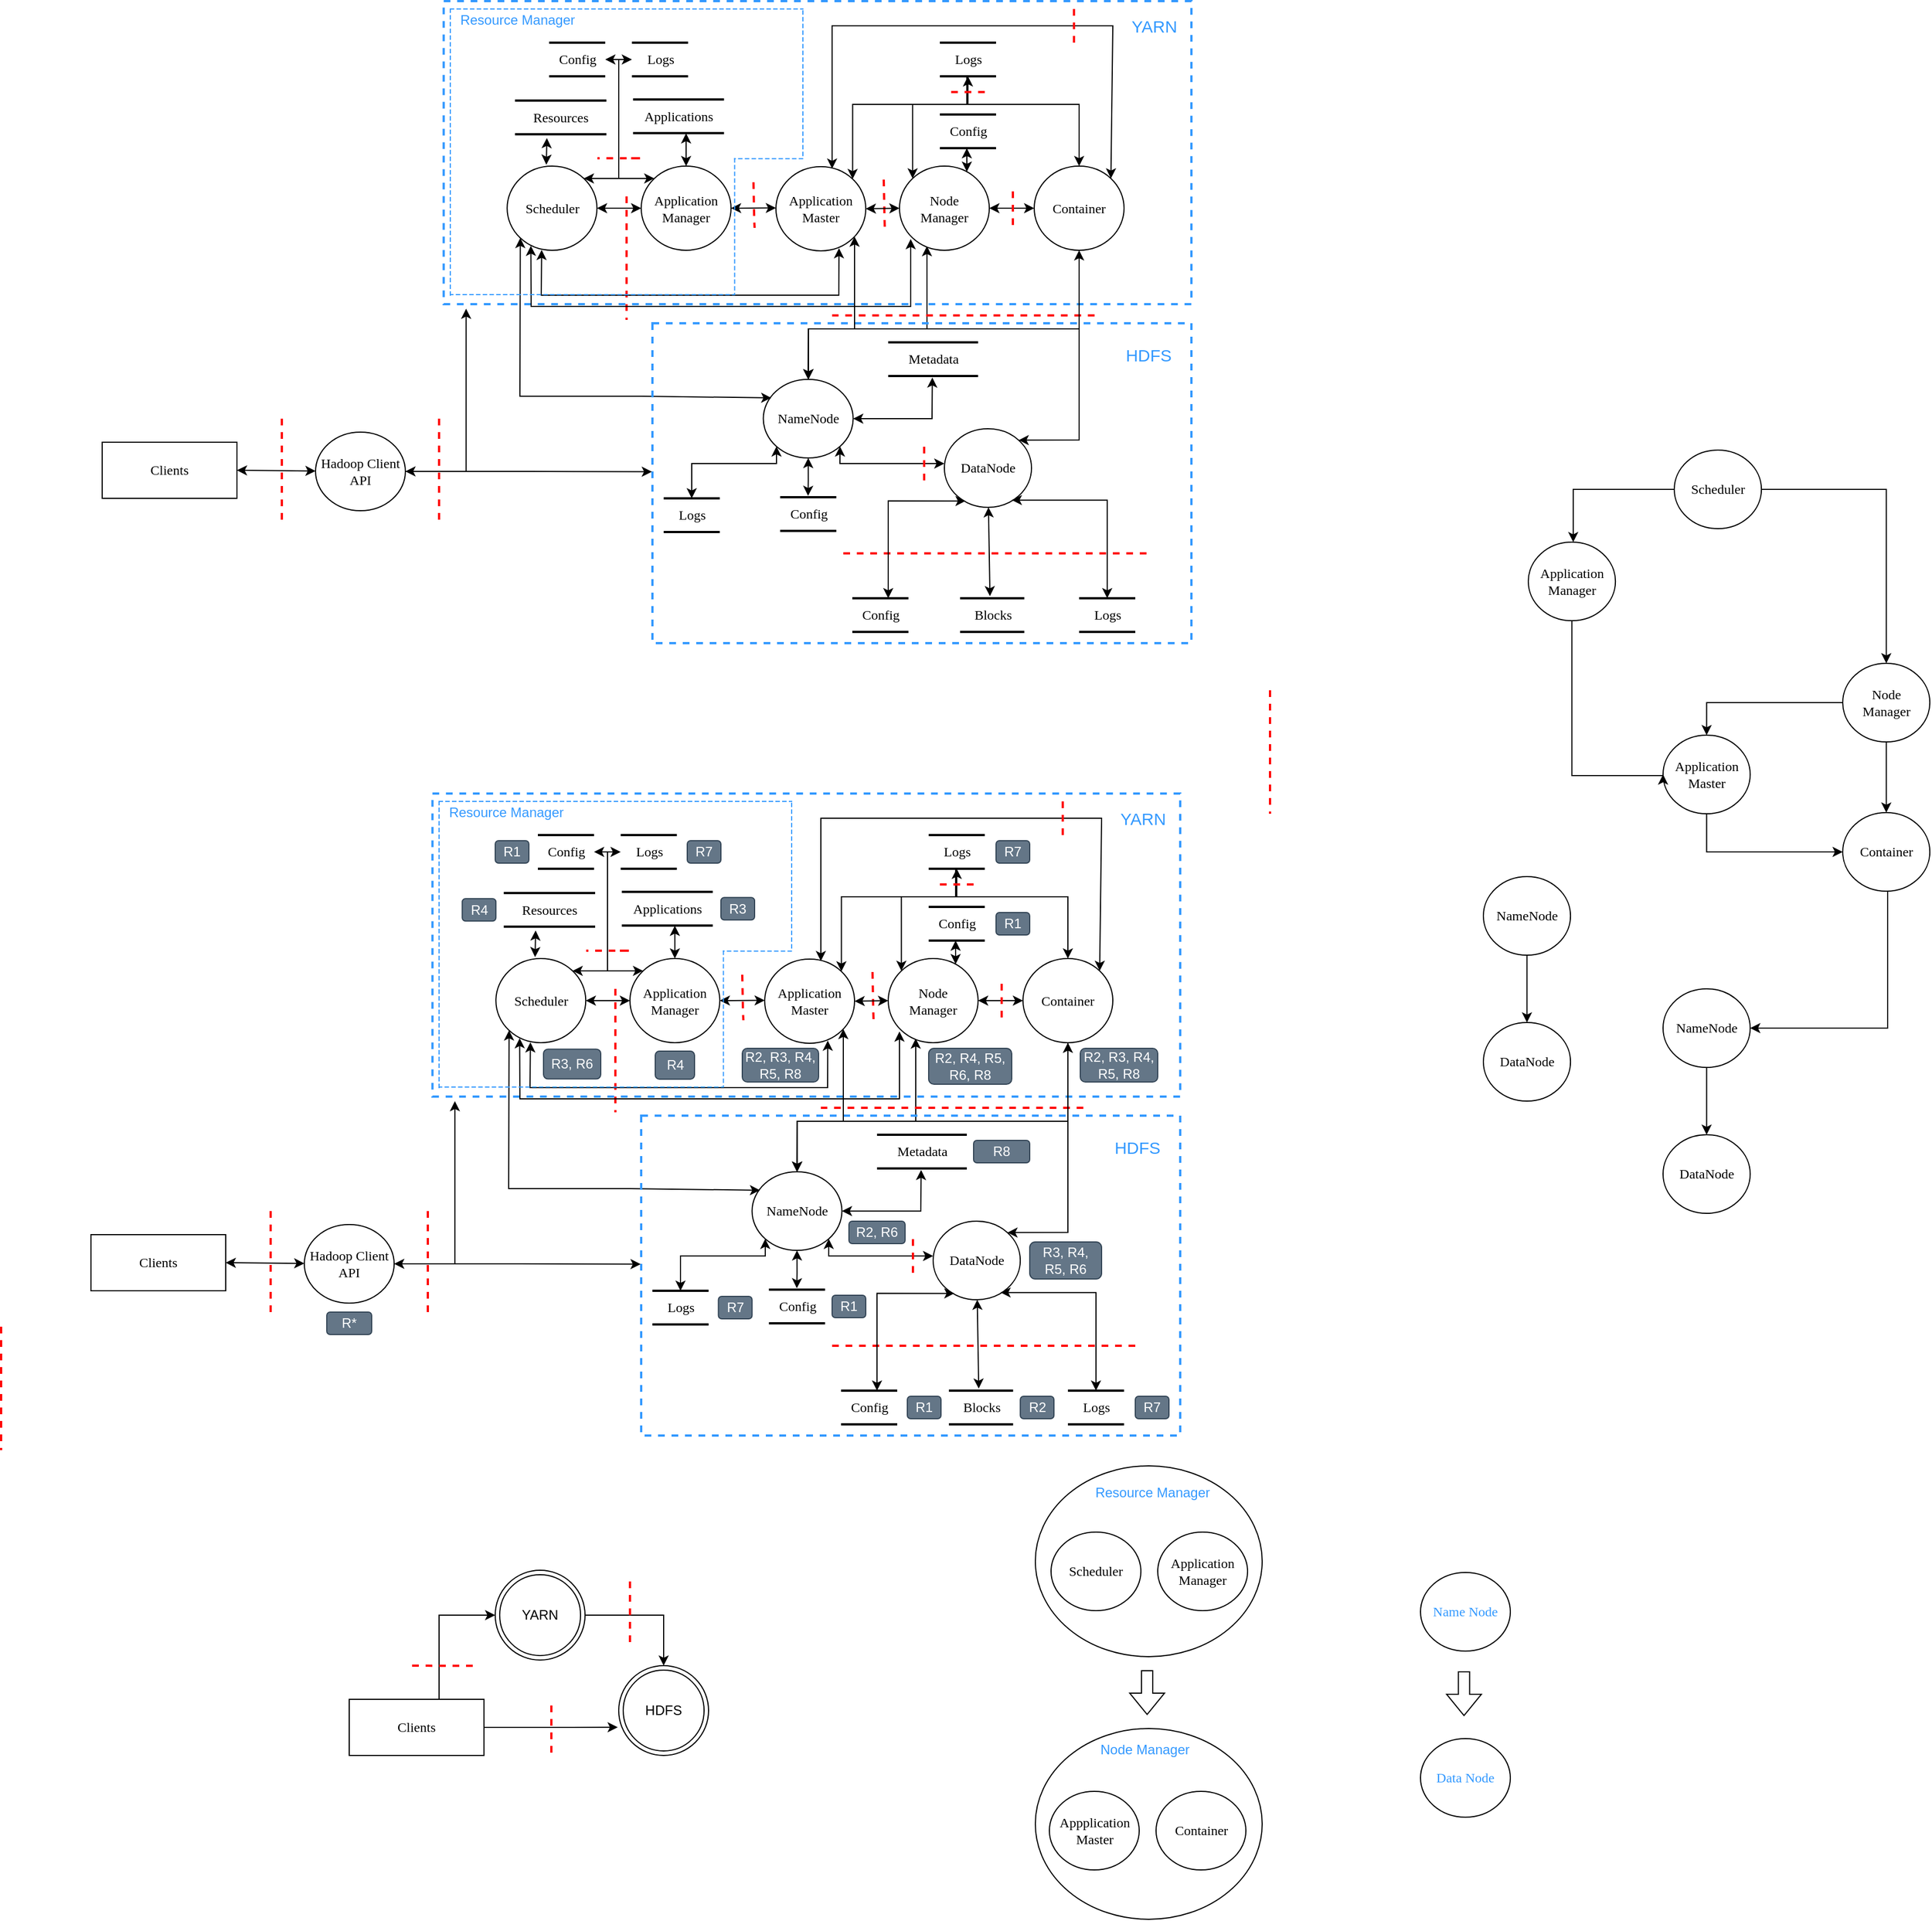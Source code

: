 <mxfile version="26.2.15">
  <diagram name="Page-1" id="MyXARazHfArgLOBC-x06">
    <mxGraphModel dx="1364" dy="1987" grid="1" gridSize="10" guides="1" tooltips="1" connect="1" arrows="1" fold="1" page="1" pageScale="1" pageWidth="827" pageHeight="1169" math="0" shadow="0">
      <root>
        <mxCell id="0" />
        <mxCell id="1" parent="0" />
        <mxCell id="u-2epEOMOwa_LyOoqstu-1" value="Blocks" style="html=1;rounded=0;shadow=0;comic=0;labelBackgroundColor=none;strokeWidth=2;fontFamily=Verdana;fontSize=12;align=center;shape=mxgraph.ios7ui.horLines;fillColor=none;" parent="1" vertex="1">
          <mxGeometry x="864" y="660" width="57.19" height="30" as="geometry" />
        </mxCell>
        <mxCell id="u-2epEOMOwa_LyOoqstu-2" value="Metadata" style="html=1;rounded=0;shadow=0;comic=0;labelBackgroundColor=none;strokeWidth=2;fontFamily=Verdana;fontSize=12;align=center;shape=mxgraph.ios7ui.horLines;fillColor=none;" parent="1" vertex="1">
          <mxGeometry x="800" y="432" width="80" height="30" as="geometry" />
        </mxCell>
        <mxCell id="u-2epEOMOwa_LyOoqstu-3" value="Clients" style="whiteSpace=wrap;html=1;rounded=0;shadow=0;comic=0;labelBackgroundColor=none;strokeWidth=1;fontFamily=Verdana;fontSize=12;align=center;" parent="1" vertex="1">
          <mxGeometry x="100" y="521" width="120" height="50" as="geometry" />
        </mxCell>
        <mxCell id="u-2epEOMOwa_LyOoqstu-4" value="Hadoop Client API" style="ellipse;whiteSpace=wrap;html=1;rounded=1;shadow=0;comic=0;labelBackgroundColor=none;strokeWidth=1;fontFamily=Verdana;fontSize=12;align=center;" parent="1" vertex="1">
          <mxGeometry x="290" y="512" width="80" height="70" as="geometry" />
        </mxCell>
        <mxCell id="u-2epEOMOwa_LyOoqstu-5" value="NameNode" style="ellipse;whiteSpace=wrap;html=1;rounded=1;shadow=0;comic=0;labelBackgroundColor=none;strokeWidth=1;fontFamily=Verdana;fontSize=12;align=center;" parent="1" vertex="1">
          <mxGeometry x="688.75" y="465" width="80" height="70" as="geometry" />
        </mxCell>
        <mxCell id="u-2epEOMOwa_LyOoqstu-6" value="DataNode" style="ellipse;whiteSpace=wrap;html=1;rounded=1;shadow=0;comic=0;labelBackgroundColor=none;strokeWidth=1;fontFamily=Verdana;fontSize=12;align=center;" parent="1" vertex="1">
          <mxGeometry x="850" y="509" width="77.59" height="70" as="geometry" />
        </mxCell>
        <mxCell id="u-2epEOMOwa_LyOoqstu-7" value="Resources" style="html=1;rounded=0;shadow=0;comic=0;labelBackgroundColor=none;strokeWidth=2;fontFamily=Verdana;fontSize=12;align=center;shape=mxgraph.ios7ui.horLines;fillColor=none;" parent="1" vertex="1">
          <mxGeometry x="467.63" y="216.63" width="81.37" height="30" as="geometry" />
        </mxCell>
        <mxCell id="u-2epEOMOwa_LyOoqstu-12" value="" style="endArrow=none;dashed=1;html=1;rounded=0;fillColor=#f8cecc;strokeColor=#FF0808;strokeWidth=2;" parent="1" edge="1">
          <mxGeometry width="50" height="50" relative="1" as="geometry">
            <mxPoint x="1030" y="620" as="sourcePoint" />
            <mxPoint x="760" y="620" as="targetPoint" />
            <Array as="points" />
          </mxGeometry>
        </mxCell>
        <mxCell id="u-2epEOMOwa_LyOoqstu-13" value="&lt;span style=&quot;font-weight: normal;&quot;&gt;HDFS&lt;/span&gt;" style="text;html=1;align=center;verticalAlign=middle;whiteSpace=wrap;rounded=0;fontSize=15;fontStyle=1;fontColor=#3399FF;" parent="1" vertex="1">
          <mxGeometry x="997" y="429" width="70" height="28" as="geometry" />
        </mxCell>
        <mxCell id="u-2epEOMOwa_LyOoqstu-14" value="" style="endArrow=none;dashed=1;html=1;rounded=0;fillColor=#f8cecc;strokeColor=#FF0808;strokeWidth=2;" parent="1" edge="1">
          <mxGeometry width="50" height="50" relative="1" as="geometry">
            <mxPoint x="20" y="603" as="sourcePoint" />
            <mxPoint x="20" y="713" as="targetPoint" />
            <Array as="points" />
          </mxGeometry>
        </mxCell>
        <mxCell id="u-2epEOMOwa_LyOoqstu-16" value="Scheduler" style="ellipse;whiteSpace=wrap;html=1;rounded=1;shadow=0;comic=0;labelBackgroundColor=none;strokeWidth=1;fontFamily=Verdana;fontSize=12;align=center;" parent="1" vertex="1">
          <mxGeometry x="460.63" y="275" width="80" height="75" as="geometry" />
        </mxCell>
        <mxCell id="u-2epEOMOwa_LyOoqstu-17" value="Application Manager" style="ellipse;whiteSpace=wrap;html=1;rounded=1;shadow=0;comic=0;labelBackgroundColor=none;strokeWidth=1;fontFamily=Verdana;fontSize=12;align=center;" parent="1" vertex="1">
          <mxGeometry x="580" y="275" width="80" height="75" as="geometry" />
        </mxCell>
        <mxCell id="u-2epEOMOwa_LyOoqstu-28" value="Application&lt;div&gt;Master&lt;/div&gt;" style="ellipse;whiteSpace=wrap;html=1;rounded=1;shadow=0;comic=0;labelBackgroundColor=none;strokeWidth=1;fontFamily=Verdana;fontSize=12;align=center;" parent="1" vertex="1">
          <mxGeometry x="700" y="275.5" width="80" height="75" as="geometry" />
        </mxCell>
        <mxCell id="u-2epEOMOwa_LyOoqstu-30" value="Resource Manager" style="text;html=1;align=center;verticalAlign=middle;whiteSpace=wrap;rounded=0;fontColor=#3399FF;" parent="1" vertex="1">
          <mxGeometry x="410.0" y="135" width="120" height="20" as="geometry" />
        </mxCell>
        <mxCell id="40fYETMhiBbE5h5CaGGp-118" style="edgeStyle=orthogonalEdgeStyle;rounded=0;orthogonalLoop=1;jettySize=auto;html=1;entryX=0.5;entryY=0;entryDx=0;entryDy=0;exitX=0.306;exitY=0.95;exitDx=0;exitDy=0;exitPerimeter=0;startArrow=classic;startFill=1;" parent="1" source="u-2epEOMOwa_LyOoqstu-33" target="u-2epEOMOwa_LyOoqstu-5" edge="1">
          <mxGeometry relative="1" as="geometry">
            <Array as="points">
              <mxPoint x="835" y="420" />
              <mxPoint x="729" y="420" />
            </Array>
          </mxGeometry>
        </mxCell>
        <mxCell id="u-2epEOMOwa_LyOoqstu-33" value="Node&lt;div&gt;Manager&lt;/div&gt;" style="ellipse;whiteSpace=wrap;html=1;rounded=1;shadow=0;comic=0;labelBackgroundColor=none;strokeWidth=1;fontFamily=Verdana;fontSize=12;align=center;" parent="1" vertex="1">
          <mxGeometry x="810" y="275" width="80" height="75" as="geometry" />
        </mxCell>
        <mxCell id="40fYETMhiBbE5h5CaGGp-113" style="edgeStyle=orthogonalEdgeStyle;rounded=0;orthogonalLoop=1;jettySize=auto;html=1;" parent="1" source="u-2epEOMOwa_LyOoqstu-35" target="u-2epEOMOwa_LyOoqstu-5" edge="1">
          <mxGeometry relative="1" as="geometry">
            <Array as="points">
              <mxPoint x="970" y="420" />
              <mxPoint x="729" y="420" />
            </Array>
          </mxGeometry>
        </mxCell>
        <mxCell id="u-2epEOMOwa_LyOoqstu-35" value="Container" style="ellipse;whiteSpace=wrap;html=1;rounded=1;shadow=0;comic=0;labelBackgroundColor=none;strokeWidth=1;fontFamily=Verdana;fontSize=12;align=center;" parent="1" vertex="1">
          <mxGeometry x="930" y="275" width="80" height="75" as="geometry" />
        </mxCell>
        <mxCell id="u-2epEOMOwa_LyOoqstu-36" value="YARN" style="text;html=1;align=center;verticalAlign=middle;whiteSpace=wrap;rounded=0;fontColor=#3399FF;fontStyle=0;fontSize=15;" parent="1" vertex="1">
          <mxGeometry x="1007" y="135" width="60" height="30" as="geometry" />
        </mxCell>
        <mxCell id="u-2epEOMOwa_LyOoqstu-37" value="Config" style="html=1;rounded=0;shadow=0;comic=0;labelBackgroundColor=none;strokeWidth=2;fontFamily=Verdana;fontSize=12;align=center;shape=mxgraph.ios7ui.horLines;fillColor=none;" parent="1" vertex="1">
          <mxGeometry x="846" y="229" width="50" height="30" as="geometry" />
        </mxCell>
        <mxCell id="40fYETMhiBbE5h5CaGGp-107" style="edgeStyle=orthogonalEdgeStyle;rounded=0;orthogonalLoop=1;jettySize=auto;html=1;entryX=0;entryY=0;entryDx=0;entryDy=0;" parent="1" source="u-2epEOMOwa_LyOoqstu-38" target="u-2epEOMOwa_LyOoqstu-33" edge="1">
          <mxGeometry relative="1" as="geometry">
            <Array as="points">
              <mxPoint x="870" y="220" />
              <mxPoint x="822" y="220" />
            </Array>
          </mxGeometry>
        </mxCell>
        <mxCell id="40fYETMhiBbE5h5CaGGp-108" style="edgeStyle=orthogonalEdgeStyle;rounded=0;orthogonalLoop=1;jettySize=auto;html=1;entryX=1;entryY=0;entryDx=0;entryDy=0;" parent="1" source="u-2epEOMOwa_LyOoqstu-38" target="u-2epEOMOwa_LyOoqstu-28" edge="1">
          <mxGeometry relative="1" as="geometry">
            <Array as="points">
              <mxPoint x="871" y="220" />
              <mxPoint x="768" y="220" />
            </Array>
          </mxGeometry>
        </mxCell>
        <mxCell id="40fYETMhiBbE5h5CaGGp-109" style="edgeStyle=orthogonalEdgeStyle;rounded=0;orthogonalLoop=1;jettySize=auto;html=1;entryX=0.5;entryY=0;entryDx=0;entryDy=0;startArrow=classic;startFill=1;" parent="1" source="u-2epEOMOwa_LyOoqstu-38" target="u-2epEOMOwa_LyOoqstu-35" edge="1">
          <mxGeometry relative="1" as="geometry">
            <Array as="points">
              <mxPoint x="871" y="220" />
              <mxPoint x="970" y="220" />
            </Array>
          </mxGeometry>
        </mxCell>
        <mxCell id="u-2epEOMOwa_LyOoqstu-38" value="Logs" style="html=1;rounded=0;shadow=0;comic=0;labelBackgroundColor=none;strokeWidth=2;fontFamily=Verdana;fontSize=12;align=center;shape=mxgraph.ios7ui.horLines;fillColor=none;" parent="1" vertex="1">
          <mxGeometry x="846" y="165" width="50" height="30" as="geometry" />
        </mxCell>
        <mxCell id="u-2epEOMOwa_LyOoqstu-39" value="" style="endArrow=none;dashed=1;html=1;rounded=0;fillColor=#f8cecc;strokeColor=#FF0808;strokeWidth=2;" parent="1" edge="1">
          <mxGeometry width="50" height="50" relative="1" as="geometry">
            <mxPoint x="400" y="500" as="sourcePoint" />
            <mxPoint x="400" y="590" as="targetPoint" />
            <Array as="points" />
          </mxGeometry>
        </mxCell>
        <mxCell id="u-2epEOMOwa_LyOoqstu-40" value="" style="endArrow=none;dashed=1;html=1;rounded=0;fillColor=#f8cecc;strokeColor=#FF0808;strokeWidth=2;" parent="1" edge="1">
          <mxGeometry width="50" height="50" relative="1" as="geometry">
            <mxPoint x="567" y="302" as="sourcePoint" />
            <mxPoint x="567" y="412" as="targetPoint" />
            <Array as="points" />
          </mxGeometry>
        </mxCell>
        <mxCell id="u-2epEOMOwa_LyOoqstu-41" value="" style="endArrow=none;dashed=1;html=1;rounded=0;fillColor=#f8cecc;strokeColor=#FF0808;strokeWidth=2;" parent="1" edge="1">
          <mxGeometry width="50" height="50" relative="1" as="geometry">
            <mxPoint x="680" y="289.37" as="sourcePoint" />
            <mxPoint x="681" y="330" as="targetPoint" />
            <Array as="points">
              <mxPoint x="680.69" y="324.37" />
            </Array>
          </mxGeometry>
        </mxCell>
        <mxCell id="u-2epEOMOwa_LyOoqstu-42" value="" style="endArrow=none;dashed=1;html=1;rounded=0;fillColor=#f8cecc;strokeColor=#FF0808;strokeWidth=2;" parent="1" edge="1">
          <mxGeometry width="50" height="50" relative="1" as="geometry">
            <mxPoint x="796" y="287" as="sourcePoint" />
            <mxPoint x="797" y="332" as="targetPoint" />
            <Array as="points">
              <mxPoint x="796.69" y="322" />
            </Array>
          </mxGeometry>
        </mxCell>
        <mxCell id="u-2epEOMOwa_LyOoqstu-43" value="" style="endArrow=none;dashed=1;html=1;rounded=0;fillColor=#f8cecc;strokeColor=#FF0808;strokeWidth=2;" parent="1" edge="1">
          <mxGeometry width="50" height="50" relative="1" as="geometry">
            <mxPoint x="983.75" y="408" as="sourcePoint" />
            <mxPoint x="750" y="408" as="targetPoint" />
            <Array as="points">
              <mxPoint x="789.44" y="408" />
            </Array>
          </mxGeometry>
        </mxCell>
        <mxCell id="u-2epEOMOwa_LyOoqstu-44" value="" style="rounded=0;html=1;dashed=1;fillColor=none;fontColor=#3399FF;strokeColor=#3399FF;strokeWidth=2;labelBorderColor=none;" parent="1" vertex="1">
          <mxGeometry x="404.13" y="128" width="665.87" height="270" as="geometry" />
        </mxCell>
        <mxCell id="u-2epEOMOwa_LyOoqstu-47" value="" style="endArrow=classic;startArrow=classic;html=1;rounded=0;exitX=1;exitY=0.5;exitDx=0;exitDy=0;" parent="1" source="u-2epEOMOwa_LyOoqstu-3" target="u-2epEOMOwa_LyOoqstu-4" edge="1">
          <mxGeometry width="50" height="50" relative="1" as="geometry">
            <mxPoint x="220" y="570" as="sourcePoint" />
            <mxPoint x="270" y="520" as="targetPoint" />
          </mxGeometry>
        </mxCell>
        <mxCell id="u-2epEOMOwa_LyOoqstu-51" value="" style="endArrow=classic;startArrow=classic;html=1;rounded=0;exitX=0.465;exitY=-0.062;exitDx=0;exitDy=0;exitPerimeter=0;" parent="1" source="u-2epEOMOwa_LyOoqstu-1" target="u-2epEOMOwa_LyOoqstu-6" edge="1">
          <mxGeometry width="50" height="50" relative="1" as="geometry">
            <mxPoint x="560" y="530" as="sourcePoint" />
            <mxPoint x="610" y="480" as="targetPoint" />
          </mxGeometry>
        </mxCell>
        <mxCell id="u-2epEOMOwa_LyOoqstu-53" value="" style="endArrow=classic;startArrow=classic;html=1;rounded=0;exitX=0.264;exitY=0.946;exitDx=0;exitDy=0;exitPerimeter=0;" parent="1" source="u-2epEOMOwa_LyOoqstu-16" edge="1">
          <mxGeometry width="50" height="50" relative="1" as="geometry">
            <mxPoint x="560" y="430" as="sourcePoint" />
            <mxPoint x="820" y="340" as="targetPoint" />
            <Array as="points">
              <mxPoint x="482" y="400" />
              <mxPoint x="820" y="400" />
              <mxPoint x="820" y="380" />
            </Array>
          </mxGeometry>
        </mxCell>
        <mxCell id="u-2epEOMOwa_LyOoqstu-54" value="" style="endArrow=classic;startArrow=classic;html=1;rounded=0;exitX=0.384;exitY=0.995;exitDx=0;exitDy=0;exitPerimeter=0;entryX=0.702;entryY=0.968;entryDx=0;entryDy=0;entryPerimeter=0;" parent="1" source="u-2epEOMOwa_LyOoqstu-16" target="u-2epEOMOwa_LyOoqstu-28" edge="1">
          <mxGeometry width="50" height="50" relative="1" as="geometry">
            <mxPoint x="544" y="340" as="sourcePoint" />
            <mxPoint x="750" y="350" as="targetPoint" />
            <Array as="points">
              <mxPoint x="491" y="390" />
              <mxPoint x="756" y="390" />
            </Array>
          </mxGeometry>
        </mxCell>
        <mxCell id="u-2epEOMOwa_LyOoqstu-55" value="" style="endArrow=classic;startArrow=classic;html=1;rounded=0;exitX=1;exitY=0.5;exitDx=0;exitDy=0;entryX=0;entryY=0.5;entryDx=0;entryDy=0;" parent="1" source="u-2epEOMOwa_LyOoqstu-16" target="u-2epEOMOwa_LyOoqstu-17" edge="1">
          <mxGeometry width="50" height="50" relative="1" as="geometry">
            <mxPoint x="590" y="330" as="sourcePoint" />
            <mxPoint x="640" y="280" as="targetPoint" />
          </mxGeometry>
        </mxCell>
        <mxCell id="u-2epEOMOwa_LyOoqstu-56" value="" style="endArrow=classic;startArrow=classic;html=1;rounded=0;entryX=0;entryY=0.49;entryDx=0;entryDy=0;entryPerimeter=0;exitX=1;exitY=0.5;exitDx=0;exitDy=0;" parent="1" source="u-2epEOMOwa_LyOoqstu-17" target="u-2epEOMOwa_LyOoqstu-28" edge="1">
          <mxGeometry width="50" height="50" relative="1" as="geometry">
            <mxPoint x="669.38" y="310" as="sourcePoint" />
            <mxPoint x="779.38" y="290" as="targetPoint" />
          </mxGeometry>
        </mxCell>
        <mxCell id="u-2epEOMOwa_LyOoqstu-57" value="" style="endArrow=classic;startArrow=classic;html=1;rounded=0;entryX=0.491;entryY=1.045;entryDx=0;entryDy=0;entryPerimeter=0;exitX=1;exitY=0.5;exitDx=0;exitDy=0;" parent="1" source="u-2epEOMOwa_LyOoqstu-5" target="u-2epEOMOwa_LyOoqstu-2" edge="1">
          <mxGeometry width="50" height="50" relative="1" as="geometry">
            <mxPoint x="768.75" y="509" as="sourcePoint" />
            <mxPoint x="900.337" y="463.252" as="targetPoint" />
            <Array as="points">
              <mxPoint x="839" y="500" />
            </Array>
          </mxGeometry>
        </mxCell>
        <mxCell id="u-2epEOMOwa_LyOoqstu-61" value="" style="endArrow=classic;startArrow=classic;html=1;rounded=0;exitX=0.436;exitY=-0.017;exitDx=0;exitDy=0;exitPerimeter=0;" parent="1" source="u-2epEOMOwa_LyOoqstu-16" edge="1">
          <mxGeometry width="50" height="50" relative="1" as="geometry">
            <mxPoint x="550" y="270" as="sourcePoint" />
            <mxPoint x="496" y="250" as="targetPoint" />
          </mxGeometry>
        </mxCell>
        <mxCell id="u-2epEOMOwa_LyOoqstu-77" value="" style="endArrow=none;dashed=1;html=1;rounded=0;fillColor=#f8cecc;strokeColor=#FF0808;strokeWidth=2;" parent="1" edge="1">
          <mxGeometry width="50" height="50" relative="1" as="geometry">
            <mxPoint x="1150" y="36" as="sourcePoint" />
            <mxPoint x="1150" y="146" as="targetPoint" />
            <Array as="points" />
          </mxGeometry>
        </mxCell>
        <mxCell id="40fYETMhiBbE5h5CaGGp-90" style="edgeStyle=orthogonalEdgeStyle;rounded=0;orthogonalLoop=1;jettySize=auto;html=1;entryX=1;entryY=0;entryDx=0;entryDy=0;startArrow=classic;startFill=1;" parent="1" source="u-2epEOMOwa_LyOoqstu-78" edge="1">
          <mxGeometry relative="1" as="geometry">
            <mxPoint x="550" y="180" as="sourcePoint" />
            <mxPoint x="528.914" y="285.983" as="targetPoint" />
            <Array as="points">
              <mxPoint x="560" y="180" />
              <mxPoint x="560" y="286" />
            </Array>
          </mxGeometry>
        </mxCell>
        <mxCell id="u-2epEOMOwa_LyOoqstu-78" value="Config" style="html=1;rounded=0;shadow=0;comic=0;labelBackgroundColor=none;strokeWidth=2;fontFamily=Verdana;fontSize=12;align=center;shape=mxgraph.ios7ui.horLines;fillColor=none;" parent="1" vertex="1">
          <mxGeometry x="498" y="165" width="50" height="30" as="geometry" />
        </mxCell>
        <mxCell id="u-2epEOMOwa_LyOoqstu-89" value="" style="endArrow=classic;startArrow=classic;html=1;rounded=0;entryX=0;entryY=0.5;entryDx=0;entryDy=0;exitX=1;exitY=0.5;exitDx=0;exitDy=0;" parent="1" source="u-2epEOMOwa_LyOoqstu-28" target="u-2epEOMOwa_LyOoqstu-33" edge="1">
          <mxGeometry width="50" height="50" relative="1" as="geometry">
            <mxPoint x="770" y="340" as="sourcePoint" />
            <mxPoint x="820" y="290" as="targetPoint" />
          </mxGeometry>
        </mxCell>
        <mxCell id="u-2epEOMOwa_LyOoqstu-90" value="" style="endArrow=classic;startArrow=classic;html=1;rounded=0;entryX=0;entryY=0.5;entryDx=0;entryDy=0;exitX=1;exitY=0.5;exitDx=0;exitDy=0;" parent="1" source="u-2epEOMOwa_LyOoqstu-33" target="u-2epEOMOwa_LyOoqstu-35" edge="1">
          <mxGeometry width="50" height="50" relative="1" as="geometry">
            <mxPoint x="770" y="340" as="sourcePoint" />
            <mxPoint x="820" y="290" as="targetPoint" />
          </mxGeometry>
        </mxCell>
        <mxCell id="u-2epEOMOwa_LyOoqstu-91" value="" style="endArrow=classic;startArrow=classic;html=1;rounded=0;entryX=0.5;entryY=1;entryDx=0;entryDy=0;exitX=1;exitY=0;exitDx=0;exitDy=0;" parent="1" source="u-2epEOMOwa_LyOoqstu-6" target="u-2epEOMOwa_LyOoqstu-35" edge="1">
          <mxGeometry width="50" height="50" relative="1" as="geometry">
            <mxPoint x="933.57" y="420" as="sourcePoint" />
            <mxPoint x="820" y="400" as="targetPoint" />
            <Array as="points">
              <mxPoint x="970" y="519" />
            </Array>
          </mxGeometry>
        </mxCell>
        <mxCell id="u-2epEOMOwa_LyOoqstu-93" value="" style="endArrow=classic;startArrow=classic;html=1;rounded=0;entryX=0;entryY=0.443;entryDx=0;entryDy=0;entryPerimeter=0;exitX=1;exitY=1;exitDx=0;exitDy=0;" parent="1" source="u-2epEOMOwa_LyOoqstu-5" target="u-2epEOMOwa_LyOoqstu-6" edge="1">
          <mxGeometry width="50" height="50" relative="1" as="geometry">
            <mxPoint x="770" y="450" as="sourcePoint" />
            <mxPoint x="820" y="400" as="targetPoint" />
            <Array as="points">
              <mxPoint x="757" y="540" />
            </Array>
          </mxGeometry>
        </mxCell>
        <mxCell id="u-2epEOMOwa_LyOoqstu-96" value="" style="endArrow=classic;startArrow=classic;html=1;rounded=0;entryX=1;entryY=0;entryDx=0;entryDy=0;exitX=0.625;exitY=0.024;exitDx=0;exitDy=0;exitPerimeter=0;" parent="1" source="u-2epEOMOwa_LyOoqstu-28" target="u-2epEOMOwa_LyOoqstu-35" edge="1">
          <mxGeometry width="50" height="50" relative="1" as="geometry">
            <mxPoint x="680" y="420" as="sourcePoint" />
            <mxPoint x="730" y="370" as="targetPoint" />
            <Array as="points">
              <mxPoint x="750" y="150" />
              <mxPoint x="1000" y="150" />
            </Array>
          </mxGeometry>
        </mxCell>
        <mxCell id="u-2epEOMOwa_LyOoqstu-100" value="" style="endArrow=classic;startArrow=classic;html=1;rounded=0;entryX=0;entryY=1;entryDx=0;entryDy=0;exitX=0.089;exitY=0.235;exitDx=0;exitDy=0;exitPerimeter=0;" parent="1" source="u-2epEOMOwa_LyOoqstu-5" target="u-2epEOMOwa_LyOoqstu-16" edge="1">
          <mxGeometry width="50" height="50" relative="1" as="geometry">
            <mxPoint x="350" y="590" as="sourcePoint" />
            <mxPoint x="400" y="540" as="targetPoint" />
            <Array as="points">
              <mxPoint x="580" y="480" />
              <mxPoint x="472" y="480" />
            </Array>
          </mxGeometry>
        </mxCell>
        <mxCell id="u-2epEOMOwa_LyOoqstu-101" value="" style="rounded=0;whiteSpace=wrap;html=1;dashed=1;fillColor=none;fontColor=#3399FF;strokeColor=#3399FF;strokeWidth=2;textShadow=0;" parent="1" vertex="1">
          <mxGeometry x="590" y="415" width="480" height="285" as="geometry" />
        </mxCell>
        <mxCell id="u-2epEOMOwa_LyOoqstu-105" value="" style="group" parent="1" vertex="1" connectable="0">
          <mxGeometry x="410" y="167" width="314" height="223" as="geometry" />
        </mxCell>
        <mxCell id="u-2epEOMOwa_LyOoqstu-103" value="" style="shape=partialRectangle;whiteSpace=wrap;html=1;top=0;left=0;fillColor=none;dashed=1;strokeColor=#3399ff;" parent="u-2epEOMOwa_LyOoqstu-105" vertex="1">
          <mxGeometry x="253.226" y="-30.409" width="60.774" height="131.773" as="geometry" />
        </mxCell>
        <mxCell id="u-2epEOMOwa_LyOoqstu-104" value="" style="shape=partialRectangle;whiteSpace=wrap;html=1;top=0;left=0;fillColor=none;dashed=1;strokeColor=#3399ff;" parent="u-2epEOMOwa_LyOoqstu-105" vertex="1">
          <mxGeometry y="101.364" width="253.226" height="121.13" as="geometry" />
        </mxCell>
        <mxCell id="u-2epEOMOwa_LyOoqstu-124" style="edgeStyle=orthogonalEdgeStyle;rounded=0;orthogonalLoop=1;jettySize=auto;html=1;" parent="1" source="u-2epEOMOwa_LyOoqstu-125" target="u-2epEOMOwa_LyOoqstu-128" edge="1">
          <mxGeometry relative="1" as="geometry">
            <Array as="points">
              <mxPoint x="410" y="860" />
            </Array>
          </mxGeometry>
        </mxCell>
        <mxCell id="u-2epEOMOwa_LyOoqstu-125" value="Clients" style="whiteSpace=wrap;html=1;rounded=0;shadow=0;comic=0;labelBackgroundColor=none;strokeWidth=1;fontFamily=Verdana;fontSize=12;align=center;" parent="1" vertex="1">
          <mxGeometry x="330" y="935" width="120" height="50" as="geometry" />
        </mxCell>
        <mxCell id="u-2epEOMOwa_LyOoqstu-126" value="HDFS" style="ellipse;shape=doubleEllipse;whiteSpace=wrap;html=1;aspect=fixed;" parent="1" vertex="1">
          <mxGeometry x="570" y="905" width="80" height="80" as="geometry" />
        </mxCell>
        <mxCell id="u-2epEOMOwa_LyOoqstu-127" style="edgeStyle=orthogonalEdgeStyle;rounded=0;orthogonalLoop=1;jettySize=auto;html=1;entryX=0.5;entryY=0;entryDx=0;entryDy=0;" parent="1" source="u-2epEOMOwa_LyOoqstu-128" target="u-2epEOMOwa_LyOoqstu-126" edge="1">
          <mxGeometry relative="1" as="geometry" />
        </mxCell>
        <mxCell id="u-2epEOMOwa_LyOoqstu-128" value="YARN" style="ellipse;shape=doubleEllipse;whiteSpace=wrap;html=1;aspect=fixed;" parent="1" vertex="1">
          <mxGeometry x="460" y="820" width="80" height="80" as="geometry" />
        </mxCell>
        <mxCell id="u-2epEOMOwa_LyOoqstu-129" style="edgeStyle=orthogonalEdgeStyle;rounded=0;orthogonalLoop=1;jettySize=auto;html=1;entryX=-0.011;entryY=0.686;entryDx=0;entryDy=0;entryPerimeter=0;" parent="1" source="u-2epEOMOwa_LyOoqstu-125" target="u-2epEOMOwa_LyOoqstu-126" edge="1">
          <mxGeometry relative="1" as="geometry" />
        </mxCell>
        <mxCell id="u-2epEOMOwa_LyOoqstu-130" value="" style="endArrow=none;dashed=1;html=1;rounded=0;fillColor=#f8cecc;strokeColor=#FF0808;strokeWidth=2;" parent="1" edge="1">
          <mxGeometry width="50" height="50" relative="1" as="geometry">
            <mxPoint x="440" y="905.17" as="sourcePoint" />
            <mxPoint x="380" y="905" as="targetPoint" />
            <Array as="points" />
          </mxGeometry>
        </mxCell>
        <mxCell id="u-2epEOMOwa_LyOoqstu-131" value="" style="endArrow=none;dashed=1;html=1;rounded=0;fillColor=#f8cecc;strokeColor=#FF0808;strokeWidth=2;" parent="1" edge="1">
          <mxGeometry width="50" height="50" relative="1" as="geometry">
            <mxPoint x="510" y="982.5" as="sourcePoint" />
            <mxPoint x="510" y="937.5" as="targetPoint" />
            <Array as="points" />
          </mxGeometry>
        </mxCell>
        <mxCell id="u-2epEOMOwa_LyOoqstu-132" value="" style="endArrow=none;dashed=1;html=1;rounded=0;fillColor=#f8cecc;strokeColor=#FF0808;strokeWidth=2;" parent="1" edge="1">
          <mxGeometry width="50" height="50" relative="1" as="geometry">
            <mxPoint x="580" y="830" as="sourcePoint" />
            <mxPoint x="580" y="890" as="targetPoint" />
            <Array as="points" />
          </mxGeometry>
        </mxCell>
        <mxCell id="XwwIUsiOYHFJVM0Qc6it-1" value="R*" style="rounded=1;whiteSpace=wrap;html=1;fillColor=#647687;fontColor=#ffffff;strokeColor=#314354;" parent="1" vertex="1">
          <mxGeometry x="310" y="590" width="40" height="20" as="geometry" />
        </mxCell>
        <mxCell id="XwwIUsiOYHFJVM0Qc6it-7" value="R2, R3, R4, R5, R8" style="rounded=1;whiteSpace=wrap;html=1;fillColor=#647687;fontColor=#ffffff;strokeColor=#314354;" parent="1" vertex="1">
          <mxGeometry x="680" y="355" width="68" height="30" as="geometry" />
        </mxCell>
        <mxCell id="XwwIUsiOYHFJVM0Qc6it-8" value="R2, R6" style="rounded=1;whiteSpace=wrap;html=1;fillColor=#647687;fontColor=#ffffff;strokeColor=#314354;" parent="1" vertex="1">
          <mxGeometry x="775" y="509" width="50" height="20" as="geometry" />
        </mxCell>
        <mxCell id="XwwIUsiOYHFJVM0Qc6it-9" value="R7" style="rounded=1;whiteSpace=wrap;html=1;fillColor=#647687;strokeColor=#314354;fontColor=#ffffff;" parent="1" vertex="1">
          <mxGeometry x="906" y="170" width="30" height="20" as="geometry" />
        </mxCell>
        <mxCell id="XwwIUsiOYHFJVM0Qc6it-10" value="R2, R4, R5, R6, R8" style="rounded=1;whiteSpace=wrap;html=1;fillColor=#647687;fontColor=#ffffff;strokeColor=#314354;" parent="1" vertex="1">
          <mxGeometry x="846" y="355" width="74" height="32" as="geometry" />
        </mxCell>
        <mxCell id="XwwIUsiOYHFJVM0Qc6it-11" value="R1" style="rounded=1;whiteSpace=wrap;html=1;fillColor=#647687;fontColor=#ffffff;strokeColor=#314354;" parent="1" vertex="1">
          <mxGeometry x="906" y="234" width="30" height="20" as="geometry" />
        </mxCell>
        <mxCell id="XwwIUsiOYHFJVM0Qc6it-12" value="R2" style="rounded=1;whiteSpace=wrap;html=1;fillColor=#647687;fontColor=#ffffff;strokeColor=#314354;" parent="1" vertex="1">
          <mxGeometry x="927.59" y="665" width="30" height="20" as="geometry" />
        </mxCell>
        <mxCell id="XwwIUsiOYHFJVM0Qc6it-13" value="R3, R4, R5, R6" style="rounded=1;whiteSpace=wrap;html=1;fillColor=#647687;fontColor=#ffffff;strokeColor=#314354;" parent="1" vertex="1">
          <mxGeometry x="936" y="527.5" width="64" height="33" as="geometry" />
        </mxCell>
        <mxCell id="XwwIUsiOYHFJVM0Qc6it-14" value="R2, R3, R4, R5, R8" style="rounded=1;whiteSpace=wrap;html=1;fillColor=#647687;fontColor=#ffffff;strokeColor=#314354;" parent="1" vertex="1">
          <mxGeometry x="981" y="355" width="69" height="30" as="geometry" />
        </mxCell>
        <mxCell id="40fYETMhiBbE5h5CaGGp-18" value="DataNode" style="ellipse;whiteSpace=wrap;html=1;rounded=1;shadow=0;comic=0;labelBackgroundColor=none;strokeWidth=1;fontFamily=Verdana;fontSize=12;align=center;" parent="1" vertex="1">
          <mxGeometry x="1500" y="432" width="77.59" height="70" as="geometry" />
        </mxCell>
        <mxCell id="40fYETMhiBbE5h5CaGGp-19" style="edgeStyle=orthogonalEdgeStyle;rounded=0;orthogonalLoop=1;jettySize=auto;html=1;entryX=0.5;entryY=0;entryDx=0;entryDy=0;" parent="1" source="40fYETMhiBbE5h5CaGGp-20" target="40fYETMhiBbE5h5CaGGp-18" edge="1">
          <mxGeometry relative="1" as="geometry" />
        </mxCell>
        <mxCell id="40fYETMhiBbE5h5CaGGp-20" value="NameNode" style="ellipse;whiteSpace=wrap;html=1;rounded=1;shadow=0;comic=0;labelBackgroundColor=none;strokeWidth=1;fontFamily=Verdana;fontSize=12;align=center;" parent="1" vertex="1">
          <mxGeometry x="1500" y="302" width="77.59" height="70" as="geometry" />
        </mxCell>
        <mxCell id="40fYETMhiBbE5h5CaGGp-21" style="edgeStyle=orthogonalEdgeStyle;rounded=0;orthogonalLoop=1;jettySize=auto;html=1;entryX=0.5;entryY=0;entryDx=0;entryDy=0;" parent="1" source="40fYETMhiBbE5h5CaGGp-23" target="40fYETMhiBbE5h5CaGGp-25" edge="1">
          <mxGeometry relative="1" as="geometry" />
        </mxCell>
        <mxCell id="40fYETMhiBbE5h5CaGGp-22" style="edgeStyle=orthogonalEdgeStyle;rounded=0;orthogonalLoop=1;jettySize=auto;html=1;entryX=0.5;entryY=0;entryDx=0;entryDy=0;" parent="1" source="40fYETMhiBbE5h5CaGGp-23" target="40fYETMhiBbE5h5CaGGp-27" edge="1">
          <mxGeometry relative="1" as="geometry" />
        </mxCell>
        <mxCell id="40fYETMhiBbE5h5CaGGp-23" value="Node&lt;div&gt;Manager&lt;/div&gt;" style="ellipse;whiteSpace=wrap;html=1;rounded=1;shadow=0;comic=0;labelBackgroundColor=none;strokeWidth=1;fontFamily=Verdana;fontSize=12;align=center;" parent="1" vertex="1">
          <mxGeometry x="1660" y="12.0" width="77.59" height="70" as="geometry" />
        </mxCell>
        <mxCell id="40fYETMhiBbE5h5CaGGp-24" style="edgeStyle=orthogonalEdgeStyle;rounded=0;orthogonalLoop=1;jettySize=auto;html=1;entryX=1;entryY=0.5;entryDx=0;entryDy=0;" parent="1" source="40fYETMhiBbE5h5CaGGp-25" target="40fYETMhiBbE5h5CaGGp-20" edge="1">
          <mxGeometry relative="1" as="geometry">
            <Array as="points">
              <mxPoint x="1700" y="337" />
            </Array>
          </mxGeometry>
        </mxCell>
        <mxCell id="40fYETMhiBbE5h5CaGGp-25" value="Container" style="ellipse;whiteSpace=wrap;html=1;rounded=1;shadow=0;comic=0;labelBackgroundColor=none;strokeWidth=1;fontFamily=Verdana;fontSize=12;align=center;" parent="1" vertex="1">
          <mxGeometry x="1660" y="145" width="77.59" height="70" as="geometry" />
        </mxCell>
        <mxCell id="40fYETMhiBbE5h5CaGGp-26" style="edgeStyle=orthogonalEdgeStyle;rounded=0;orthogonalLoop=1;jettySize=auto;html=1;entryX=0;entryY=0.5;entryDx=0;entryDy=0;" parent="1" source="40fYETMhiBbE5h5CaGGp-27" target="40fYETMhiBbE5h5CaGGp-25" edge="1">
          <mxGeometry relative="1" as="geometry">
            <Array as="points">
              <mxPoint x="1539" y="180" />
            </Array>
          </mxGeometry>
        </mxCell>
        <mxCell id="40fYETMhiBbE5h5CaGGp-27" value="Application&lt;div&gt;Master&lt;/div&gt;" style="ellipse;whiteSpace=wrap;html=1;rounded=1;shadow=0;comic=0;labelBackgroundColor=none;strokeWidth=1;fontFamily=Verdana;fontSize=12;align=center;" parent="1" vertex="1">
          <mxGeometry x="1500" y="76" width="77.59" height="70" as="geometry" />
        </mxCell>
        <mxCell id="40fYETMhiBbE5h5CaGGp-28" style="edgeStyle=orthogonalEdgeStyle;rounded=0;orthogonalLoop=1;jettySize=auto;html=1;entryX=0;entryY=0.5;entryDx=0;entryDy=0;" parent="1" source="40fYETMhiBbE5h5CaGGp-30" target="40fYETMhiBbE5h5CaGGp-27" edge="1">
          <mxGeometry relative="1" as="geometry">
            <Array as="points">
              <mxPoint x="1419" y="112" />
            </Array>
          </mxGeometry>
        </mxCell>
        <mxCell id="40fYETMhiBbE5h5CaGGp-29" style="edgeStyle=orthogonalEdgeStyle;rounded=0;orthogonalLoop=1;jettySize=auto;html=1;entryX=0;entryY=0.5;entryDx=0;entryDy=0;endArrow=none;startFill=1;endFill=1;startArrow=classic;" parent="1" source="40fYETMhiBbE5h5CaGGp-30" target="40fYETMhiBbE5h5CaGGp-32" edge="1">
          <mxGeometry relative="1" as="geometry">
            <Array as="points">
              <mxPoint x="1420" y="-143" />
            </Array>
          </mxGeometry>
        </mxCell>
        <mxCell id="40fYETMhiBbE5h5CaGGp-30" value="Application&lt;div&gt;Manager&lt;/div&gt;" style="ellipse;whiteSpace=wrap;html=1;rounded=1;shadow=0;comic=0;labelBackgroundColor=none;strokeWidth=1;fontFamily=Verdana;fontSize=12;align=center;" parent="1" vertex="1">
          <mxGeometry x="1380" y="-96" width="77.59" height="70" as="geometry" />
        </mxCell>
        <mxCell id="40fYETMhiBbE5h5CaGGp-31" style="edgeStyle=orthogonalEdgeStyle;rounded=0;orthogonalLoop=1;jettySize=auto;html=1;entryX=0.5;entryY=0;entryDx=0;entryDy=0;" parent="1" source="40fYETMhiBbE5h5CaGGp-32" target="40fYETMhiBbE5h5CaGGp-23" edge="1">
          <mxGeometry relative="1" as="geometry" />
        </mxCell>
        <mxCell id="40fYETMhiBbE5h5CaGGp-32" value="Scheduler" style="ellipse;whiteSpace=wrap;html=1;rounded=1;shadow=0;comic=0;labelBackgroundColor=none;strokeWidth=1;fontFamily=Verdana;fontSize=12;align=center;" parent="1" vertex="1">
          <mxGeometry x="1510" y="-178" width="77.59" height="70" as="geometry" />
        </mxCell>
        <mxCell id="40fYETMhiBbE5h5CaGGp-33" value="DataNode" style="ellipse;whiteSpace=wrap;html=1;rounded=1;shadow=0;comic=0;labelBackgroundColor=none;strokeWidth=1;fontFamily=Verdana;fontSize=12;align=center;" parent="1" vertex="1">
          <mxGeometry x="1340" y="332" width="77.59" height="70" as="geometry" />
        </mxCell>
        <mxCell id="40fYETMhiBbE5h5CaGGp-34" style="edgeStyle=orthogonalEdgeStyle;rounded=0;orthogonalLoop=1;jettySize=auto;html=1;" parent="1" source="40fYETMhiBbE5h5CaGGp-35" target="40fYETMhiBbE5h5CaGGp-33" edge="1">
          <mxGeometry relative="1" as="geometry" />
        </mxCell>
        <mxCell id="40fYETMhiBbE5h5CaGGp-35" value="NameNode" style="ellipse;whiteSpace=wrap;html=1;rounded=1;shadow=0;comic=0;labelBackgroundColor=none;strokeWidth=1;fontFamily=Verdana;fontSize=12;align=center;" parent="1" vertex="1">
          <mxGeometry x="1340" y="202" width="77.59" height="70" as="geometry" />
        </mxCell>
        <mxCell id="u-2epEOMOwa_LyOoqstu-102" value="" style="shape=partialRectangle;whiteSpace=wrap;html=1;bottom=0;right=0;fillColor=none;dashed=1;strokeColor=#3399ff;" parent="1" vertex="1">
          <mxGeometry x="410" y="135" width="314" height="255" as="geometry" />
        </mxCell>
        <mxCell id="40fYETMhiBbE5h5CaGGp-38" value="Config" style="html=1;rounded=0;shadow=0;comic=0;labelBackgroundColor=none;strokeWidth=2;fontFamily=Verdana;fontSize=12;align=center;shape=mxgraph.ios7ui.horLines;fillColor=none;" parent="1" vertex="1">
          <mxGeometry x="768" y="660" width="50" height="30" as="geometry" />
        </mxCell>
        <mxCell id="40fYETMhiBbE5h5CaGGp-39" style="edgeStyle=orthogonalEdgeStyle;rounded=0;orthogonalLoop=1;jettySize=auto;html=1;entryX=0.244;entryY=0.919;entryDx=0;entryDy=0;entryPerimeter=0;startArrow=classic;startFill=1;" parent="1" source="40fYETMhiBbE5h5CaGGp-38" target="u-2epEOMOwa_LyOoqstu-6" edge="1">
          <mxGeometry relative="1" as="geometry">
            <Array as="points">
              <mxPoint x="800" y="573" />
            </Array>
          </mxGeometry>
        </mxCell>
        <mxCell id="40fYETMhiBbE5h5CaGGp-40" value="Config" style="html=1;rounded=0;shadow=0;comic=0;labelBackgroundColor=none;strokeWidth=2;fontFamily=Verdana;fontSize=12;align=center;shape=mxgraph.ios7ui.horLines;fillColor=none;" parent="1" vertex="1">
          <mxGeometry x="703.75" y="570" width="50" height="30" as="geometry" />
        </mxCell>
        <mxCell id="40fYETMhiBbE5h5CaGGp-41" style="edgeStyle=orthogonalEdgeStyle;rounded=0;orthogonalLoop=1;jettySize=auto;html=1;entryX=0.497;entryY=-0.04;entryDx=0;entryDy=0;entryPerimeter=0;startArrow=classic;startFill=1;" parent="1" source="u-2epEOMOwa_LyOoqstu-5" target="40fYETMhiBbE5h5CaGGp-40" edge="1">
          <mxGeometry relative="1" as="geometry" />
        </mxCell>
        <mxCell id="40fYETMhiBbE5h5CaGGp-42" value="R3" style="rounded=1;whiteSpace=wrap;html=1;fillColor=#647687;fontColor=#ffffff;strokeColor=#314354;" parent="1" vertex="1">
          <mxGeometry x="661" y="220.63" width="30" height="20" as="geometry" />
        </mxCell>
        <mxCell id="40fYETMhiBbE5h5CaGGp-43" value="R1" style="rounded=1;whiteSpace=wrap;html=1;fillColor=#647687;fontColor=#ffffff;strokeColor=#314354;" parent="1" vertex="1">
          <mxGeometry x="760" y="575" width="30" height="20" as="geometry" />
        </mxCell>
        <mxCell id="40fYETMhiBbE5h5CaGGp-44" value="R1" style="rounded=1;whiteSpace=wrap;html=1;fillColor=#647687;fontColor=#ffffff;strokeColor=#314354;" parent="1" vertex="1">
          <mxGeometry x="827" y="665" width="30" height="20" as="geometry" />
        </mxCell>
        <mxCell id="40fYETMhiBbE5h5CaGGp-47" style="edgeStyle=orthogonalEdgeStyle;rounded=0;orthogonalLoop=1;jettySize=auto;html=1;entryX=0;entryY=1;entryDx=0;entryDy=0;startArrow=classic;startFill=1;" parent="1" source="40fYETMhiBbE5h5CaGGp-46" target="u-2epEOMOwa_LyOoqstu-5" edge="1">
          <mxGeometry relative="1" as="geometry">
            <mxPoint x="700" y="526" as="targetPoint" />
            <Array as="points">
              <mxPoint x="625" y="540" />
              <mxPoint x="700" y="540" />
            </Array>
          </mxGeometry>
        </mxCell>
        <mxCell id="40fYETMhiBbE5h5CaGGp-46" value="Logs" style="html=1;rounded=0;shadow=0;comic=0;labelBackgroundColor=none;strokeWidth=2;fontFamily=Verdana;fontSize=12;align=center;shape=mxgraph.ios7ui.horLines;fillColor=none;" parent="1" vertex="1">
          <mxGeometry x="600" y="571" width="50" height="30" as="geometry" />
        </mxCell>
        <mxCell id="40fYETMhiBbE5h5CaGGp-48" value="R7" style="rounded=1;whiteSpace=wrap;html=1;fillColor=#647687;fontColor=#ffffff;strokeColor=#314354;" parent="1" vertex="1">
          <mxGeometry x="658.75" y="576" width="30" height="20" as="geometry" />
        </mxCell>
        <mxCell id="40fYETMhiBbE5h5CaGGp-49" value="Logs" style="html=1;rounded=0;shadow=0;comic=0;labelBackgroundColor=none;strokeWidth=2;fontFamily=Verdana;fontSize=12;align=center;shape=mxgraph.ios7ui.horLines;fillColor=none;" parent="1" vertex="1">
          <mxGeometry x="970" y="660" width="50" height="30" as="geometry" />
        </mxCell>
        <mxCell id="40fYETMhiBbE5h5CaGGp-50" value="R7" style="rounded=1;whiteSpace=wrap;html=1;fillColor=#647687;fontColor=#ffffff;strokeColor=#314354;" parent="1" vertex="1">
          <mxGeometry x="1030" y="665" width="30" height="20" as="geometry" />
        </mxCell>
        <mxCell id="40fYETMhiBbE5h5CaGGp-51" style="edgeStyle=orthogonalEdgeStyle;rounded=0;orthogonalLoop=1;jettySize=auto;html=1;entryX=0.773;entryY=0.908;entryDx=0;entryDy=0;entryPerimeter=0;startArrow=classic;startFill=1;" parent="1" source="40fYETMhiBbE5h5CaGGp-49" target="u-2epEOMOwa_LyOoqstu-6" edge="1">
          <mxGeometry relative="1" as="geometry">
            <Array as="points">
              <mxPoint x="995" y="573" />
            </Array>
          </mxGeometry>
        </mxCell>
        <mxCell id="40fYETMhiBbE5h5CaGGp-91" style="edgeStyle=orthogonalEdgeStyle;rounded=0;orthogonalLoop=1;jettySize=auto;html=1;entryX=0;entryY=0;entryDx=0;entryDy=0;startArrow=classic;startFill=1;" parent="1" source="40fYETMhiBbE5h5CaGGp-52" target="u-2epEOMOwa_LyOoqstu-17" edge="1">
          <mxGeometry relative="1" as="geometry">
            <Array as="points">
              <mxPoint x="560" y="180" />
              <mxPoint x="560" y="286" />
            </Array>
          </mxGeometry>
        </mxCell>
        <mxCell id="40fYETMhiBbE5h5CaGGp-52" value="Logs" style="html=1;rounded=0;shadow=0;comic=0;labelBackgroundColor=none;strokeWidth=2;fontFamily=Verdana;fontSize=12;align=center;shape=mxgraph.ios7ui.horLines;fillColor=none;" parent="1" vertex="1">
          <mxGeometry x="571.75" y="165" width="50" height="30" as="geometry" />
        </mxCell>
        <mxCell id="40fYETMhiBbE5h5CaGGp-53" value="R7" style="rounded=1;whiteSpace=wrap;html=1;fillColor=#647687;fontColor=#ffffff;strokeColor=#314354;" parent="1" vertex="1">
          <mxGeometry x="631" y="170" width="30" height="20" as="geometry" />
        </mxCell>
        <mxCell id="40fYETMhiBbE5h5CaGGp-54" value="R4" style="rounded=1;whiteSpace=wrap;html=1;fillColor=#647687;fontColor=#ffffff;strokeColor=#314354;" parent="1" vertex="1">
          <mxGeometry x="430.63" y="221.63" width="30" height="20" as="geometry" />
        </mxCell>
        <mxCell id="40fYETMhiBbE5h5CaGGp-68" style="edgeStyle=orthogonalEdgeStyle;rounded=0;orthogonalLoop=1;jettySize=auto;html=1;entryX=0.5;entryY=0;entryDx=0;entryDy=0;exitX=0.583;exitY=1.005;exitDx=0;exitDy=0;exitPerimeter=0;startArrow=classic;startFill=1;" parent="1" source="40fYETMhiBbE5h5CaGGp-57" target="u-2epEOMOwa_LyOoqstu-17" edge="1">
          <mxGeometry relative="1" as="geometry">
            <Array as="points">
              <mxPoint x="620" y="260" />
              <mxPoint x="620" y="260" />
            </Array>
          </mxGeometry>
        </mxCell>
        <mxCell id="40fYETMhiBbE5h5CaGGp-57" value="Applications" style="html=1;rounded=0;shadow=0;comic=0;labelBackgroundColor=none;strokeWidth=2;fontFamily=Verdana;fontSize=12;align=center;shape=mxgraph.ios7ui.horLines;fillColor=none;" parent="1" vertex="1">
          <mxGeometry x="572.75" y="215.63" width="81" height="30" as="geometry" />
        </mxCell>
        <mxCell id="40fYETMhiBbE5h5CaGGp-58" value="R1" style="rounded=1;whiteSpace=wrap;html=1;fontFamily=Helvetica;fontStyle=0;fillColor=#647687;fontColor=#ffffff;strokeColor=#314354;" parent="1" vertex="1">
          <mxGeometry x="460" y="170" width="30" height="20" as="geometry" />
        </mxCell>
        <mxCell id="40fYETMhiBbE5h5CaGGp-97" value="" style="endArrow=none;dashed=1;html=1;rounded=0;fillColor=#f8cecc;strokeColor=#FF0808;strokeWidth=2;" parent="1" edge="1">
          <mxGeometry width="50" height="50" relative="1" as="geometry">
            <mxPoint x="571" y="268" as="sourcePoint" />
            <mxPoint x="541" y="268" as="targetPoint" />
            <Array as="points">
              <mxPoint x="581" y="268" />
            </Array>
          </mxGeometry>
        </mxCell>
        <mxCell id="40fYETMhiBbE5h5CaGGp-103" style="edgeStyle=orthogonalEdgeStyle;rounded=0;orthogonalLoop=1;jettySize=auto;html=1;startArrow=classic;startFill=1;" parent="1" source="u-2epEOMOwa_LyOoqstu-37" edge="1">
          <mxGeometry relative="1" as="geometry">
            <mxPoint x="870" y="280" as="targetPoint" />
            <Array as="points">
              <mxPoint x="870" y="275" />
              <mxPoint x="870" y="275" />
            </Array>
          </mxGeometry>
        </mxCell>
        <mxCell id="40fYETMhiBbE5h5CaGGp-104" value="" style="endArrow=none;dashed=1;html=1;rounded=0;fillColor=#f8cecc;strokeColor=#FF0808;strokeWidth=2;" parent="1" edge="1">
          <mxGeometry width="50" height="50" relative="1" as="geometry">
            <mxPoint x="886" y="209" as="sourcePoint" />
            <mxPoint x="856" y="209" as="targetPoint" />
            <Array as="points" />
          </mxGeometry>
        </mxCell>
        <mxCell id="40fYETMhiBbE5h5CaGGp-110" value="" style="endArrow=none;dashed=1;html=1;rounded=0;fillColor=#f8cecc;strokeColor=#FF0808;strokeWidth=2;" parent="1" edge="1">
          <mxGeometry width="50" height="50" relative="1" as="geometry">
            <mxPoint x="965.4" y="135" as="sourcePoint" />
            <mxPoint x="965.4" y="165" as="targetPoint" />
            <Array as="points" />
          </mxGeometry>
        </mxCell>
        <mxCell id="40fYETMhiBbE5h5CaGGp-111" value="" style="endArrow=none;dashed=1;html=1;rounded=0;fillColor=#f8cecc;strokeColor=#FF0808;strokeWidth=2;" parent="1" edge="1">
          <mxGeometry width="50" height="50" relative="1" as="geometry">
            <mxPoint x="911" y="297.5" as="sourcePoint" />
            <mxPoint x="911" y="327.5" as="targetPoint" />
            <Array as="points" />
          </mxGeometry>
        </mxCell>
        <mxCell id="40fYETMhiBbE5h5CaGGp-112" value="" style="endArrow=none;dashed=1;html=1;rounded=0;fillColor=#f8cecc;strokeColor=#FF0808;strokeWidth=2;" parent="1" edge="1">
          <mxGeometry width="50" height="50" relative="1" as="geometry">
            <mxPoint x="832" y="555" as="sourcePoint" />
            <mxPoint x="832" y="525" as="targetPoint" />
            <Array as="points" />
          </mxGeometry>
        </mxCell>
        <mxCell id="40fYETMhiBbE5h5CaGGp-119" style="edgeStyle=orthogonalEdgeStyle;rounded=0;orthogonalLoop=1;jettySize=auto;html=1;startArrow=classic;startFill=1;entryX=0.5;entryY=0;entryDx=0;entryDy=0;" parent="1" source="u-2epEOMOwa_LyOoqstu-28" edge="1" target="u-2epEOMOwa_LyOoqstu-5">
          <mxGeometry relative="1" as="geometry">
            <mxPoint x="708" y="470" as="targetPoint" />
            <Array as="points">
              <mxPoint x="770" y="420" />
              <mxPoint x="729" y="420" />
              <mxPoint x="729" y="465" />
            </Array>
          </mxGeometry>
        </mxCell>
        <mxCell id="40fYETMhiBbE5h5CaGGp-120" value="R8" style="rounded=1;whiteSpace=wrap;html=1;fillColor=#647687;fontColor=#ffffff;strokeColor=#314354;" parent="1" vertex="1">
          <mxGeometry x="886" y="437" width="50" height="20" as="geometry" />
        </mxCell>
        <mxCell id="40fYETMhiBbE5h5CaGGp-121" value="R3, R6" style="rounded=1;whiteSpace=wrap;html=1;fillColor=#647687;fontColor=#ffffff;strokeColor=#314354;" parent="1" vertex="1">
          <mxGeometry x="503" y="355.75" width="51" height="26.5" as="geometry" />
        </mxCell>
        <mxCell id="40fYETMhiBbE5h5CaGGp-122" value="R4" style="rounded=1;whiteSpace=wrap;html=1;fillColor=#647687;fontColor=#ffffff;strokeColor=#314354;" parent="1" vertex="1">
          <mxGeometry x="602.5" y="357.5" width="35" height="25" as="geometry" />
        </mxCell>
        <mxCell id="JVTNj4balJCwp-TbpX49-2" value="Scheduler" style="ellipse;whiteSpace=wrap;html=1;rounded=1;shadow=0;comic=0;labelBackgroundColor=none;strokeWidth=1;fontFamily=Verdana;fontSize=12;align=center;" parent="1" vertex="1">
          <mxGeometry x="955" y="786" width="80" height="70" as="geometry" />
        </mxCell>
        <mxCell id="JVTNj4balJCwp-TbpX49-3" value="Application&lt;div&gt;Manager&lt;/div&gt;" style="ellipse;whiteSpace=wrap;html=1;rounded=1;shadow=0;comic=0;labelBackgroundColor=none;strokeWidth=1;fontFamily=Verdana;fontSize=12;align=center;" parent="1" vertex="1">
          <mxGeometry x="1050" y="786" width="80" height="70" as="geometry" />
        </mxCell>
        <mxCell id="JVTNj4balJCwp-TbpX49-4" value="Appplication&lt;div&gt;Master&lt;/div&gt;" style="ellipse;whiteSpace=wrap;html=1;rounded=1;shadow=0;comic=0;labelBackgroundColor=none;strokeWidth=1;fontFamily=Verdana;fontSize=12;align=center;" parent="1" vertex="1">
          <mxGeometry x="953.5" y="1017" width="80" height="70" as="geometry" />
        </mxCell>
        <mxCell id="JVTNj4balJCwp-TbpX49-7" value="Container" style="ellipse;whiteSpace=wrap;html=1;rounded=1;shadow=0;comic=0;labelBackgroundColor=none;strokeWidth=1;fontFamily=Verdana;fontSize=12;align=center;" parent="1" vertex="1">
          <mxGeometry x="1048.5" y="1017" width="80" height="70" as="geometry" />
        </mxCell>
        <mxCell id="JVTNj4balJCwp-TbpX49-14" value="Resource Manager" style="text;html=1;align=center;verticalAlign=middle;resizable=0;points=[];autosize=1;strokeColor=none;fillColor=none;fontColor=#3399FF;" parent="1" vertex="1">
          <mxGeometry x="980" y="736" width="130" height="30" as="geometry" />
        </mxCell>
        <mxCell id="JVTNj4balJCwp-TbpX49-17" value="Node Manager" style="text;whiteSpace=wrap;fontColor=#3399FF;" parent="1" vertex="1">
          <mxGeometry x="997" y="966" width="100" height="40" as="geometry" />
        </mxCell>
        <mxCell id="JVTNj4balJCwp-TbpX49-19" value="" style="shape=flexArrow;endArrow=classic;html=1;rounded=0;" parent="1" edge="1">
          <mxGeometry width="50" height="50" relative="1" as="geometry">
            <mxPoint x="1040.55" y="909" as="sourcePoint" />
            <mxPoint x="1040.55" y="949" as="targetPoint" />
          </mxGeometry>
        </mxCell>
        <mxCell id="JVTNj4balJCwp-TbpX49-28" value="" style="shape=flexArrow;endArrow=classic;html=1;rounded=0;" parent="1" edge="1">
          <mxGeometry width="50" height="50" relative="1" as="geometry">
            <mxPoint x="1322.74" y="910" as="sourcePoint" />
            <mxPoint x="1322.74" y="950" as="targetPoint" />
          </mxGeometry>
        </mxCell>
        <mxCell id="JVTNj4balJCwp-TbpX49-29" value="" style="ellipse;whiteSpace=wrap;html=1;rounded=1;shadow=0;comic=0;labelBackgroundColor=none;strokeWidth=1;fontFamily=Verdana;fontSize=12;align=center;fillColor=none;" parent="1" vertex="1">
          <mxGeometry x="941" y="727" width="202" height="170" as="geometry" />
        </mxCell>
        <mxCell id="JVTNj4balJCwp-TbpX49-30" value="" style="ellipse;whiteSpace=wrap;html=1;rounded=1;shadow=0;comic=0;labelBackgroundColor=none;strokeWidth=1;fontFamily=Verdana;fontSize=12;align=center;fillColor=none;" parent="1" vertex="1">
          <mxGeometry x="941" y="961" width="202" height="170" as="geometry" />
        </mxCell>
        <mxCell id="JVTNj4balJCwp-TbpX49-32" value="Name Node" style="ellipse;whiteSpace=wrap;html=1;rounded=1;shadow=0;comic=0;labelBackgroundColor=none;strokeWidth=1;fontFamily=Verdana;fontSize=12;align=center;fillColor=none;fontColor=#3399FF;" parent="1" vertex="1">
          <mxGeometry x="1284" y="822" width="80" height="70" as="geometry" />
        </mxCell>
        <mxCell id="JVTNj4balJCwp-TbpX49-34" value="Data Node" style="ellipse;whiteSpace=wrap;html=1;rounded=1;shadow=0;comic=0;labelBackgroundColor=none;strokeWidth=1;fontFamily=Verdana;fontSize=12;align=center;fillColor=none;fontColor=#3399FF;" parent="1" vertex="1">
          <mxGeometry x="1284" y="970" width="80" height="70" as="geometry" />
        </mxCell>
        <mxCell id="rW_kImAZqGBcdKOhz-hs-1" value="" style="endArrow=none;dashed=1;html=1;rounded=0;fillColor=#f8cecc;strokeColor=#FF0808;strokeWidth=2;" edge="1" parent="1">
          <mxGeometry width="50" height="50" relative="1" as="geometry">
            <mxPoint x="260" y="500" as="sourcePoint" />
            <mxPoint x="260" y="590" as="targetPoint" />
            <Array as="points" />
          </mxGeometry>
        </mxCell>
        <mxCell id="rW_kImAZqGBcdKOhz-hs-3" style="edgeStyle=orthogonalEdgeStyle;rounded=0;orthogonalLoop=1;jettySize=auto;html=1;entryX=0.03;entryY=1.015;entryDx=0;entryDy=0;entryPerimeter=0;startArrow=classic;startFill=1;" edge="1" parent="1" source="u-2epEOMOwa_LyOoqstu-4" target="u-2epEOMOwa_LyOoqstu-44">
          <mxGeometry relative="1" as="geometry" />
        </mxCell>
        <mxCell id="rW_kImAZqGBcdKOhz-hs-5" style="edgeStyle=orthogonalEdgeStyle;rounded=0;orthogonalLoop=1;jettySize=auto;html=1;entryX=-0.001;entryY=0.464;entryDx=0;entryDy=0;entryPerimeter=0;" edge="1" parent="1" source="u-2epEOMOwa_LyOoqstu-4" target="u-2epEOMOwa_LyOoqstu-101">
          <mxGeometry relative="1" as="geometry" />
        </mxCell>
        <mxCell id="rW_kImAZqGBcdKOhz-hs-6" value="Blocks" style="html=1;rounded=0;shadow=0;comic=0;labelBackgroundColor=none;strokeWidth=2;fontFamily=Verdana;fontSize=12;align=center;shape=mxgraph.ios7ui.horLines;fillColor=none;" vertex="1" parent="1">
          <mxGeometry x="874" y="-46" width="57.19" height="30" as="geometry" />
        </mxCell>
        <mxCell id="rW_kImAZqGBcdKOhz-hs-7" value="Metadata" style="html=1;rounded=0;shadow=0;comic=0;labelBackgroundColor=none;strokeWidth=2;fontFamily=Verdana;fontSize=12;align=center;shape=mxgraph.ios7ui.horLines;fillColor=none;" vertex="1" parent="1">
          <mxGeometry x="810" y="-274" width="80" height="30" as="geometry" />
        </mxCell>
        <mxCell id="rW_kImAZqGBcdKOhz-hs-8" value="Clients" style="whiteSpace=wrap;html=1;rounded=0;shadow=0;comic=0;labelBackgroundColor=none;strokeWidth=1;fontFamily=Verdana;fontSize=12;align=center;" vertex="1" parent="1">
          <mxGeometry x="110" y="-185" width="120" height="50" as="geometry" />
        </mxCell>
        <mxCell id="rW_kImAZqGBcdKOhz-hs-9" value="Hadoop Client API" style="ellipse;whiteSpace=wrap;html=1;rounded=1;shadow=0;comic=0;labelBackgroundColor=none;strokeWidth=1;fontFamily=Verdana;fontSize=12;align=center;" vertex="1" parent="1">
          <mxGeometry x="300" y="-194" width="80" height="70" as="geometry" />
        </mxCell>
        <mxCell id="rW_kImAZqGBcdKOhz-hs-10" value="NameNode" style="ellipse;whiteSpace=wrap;html=1;rounded=1;shadow=0;comic=0;labelBackgroundColor=none;strokeWidth=1;fontFamily=Verdana;fontSize=12;align=center;" vertex="1" parent="1">
          <mxGeometry x="698.75" y="-241" width="80" height="70" as="geometry" />
        </mxCell>
        <mxCell id="rW_kImAZqGBcdKOhz-hs-11" value="DataNode" style="ellipse;whiteSpace=wrap;html=1;rounded=1;shadow=0;comic=0;labelBackgroundColor=none;strokeWidth=1;fontFamily=Verdana;fontSize=12;align=center;" vertex="1" parent="1">
          <mxGeometry x="860" y="-197" width="77.59" height="70" as="geometry" />
        </mxCell>
        <mxCell id="rW_kImAZqGBcdKOhz-hs-12" value="Resources" style="html=1;rounded=0;shadow=0;comic=0;labelBackgroundColor=none;strokeWidth=2;fontFamily=Verdana;fontSize=12;align=center;shape=mxgraph.ios7ui.horLines;fillColor=none;" vertex="1" parent="1">
          <mxGeometry x="477.63" y="-489.37" width="81.37" height="30" as="geometry" />
        </mxCell>
        <mxCell id="rW_kImAZqGBcdKOhz-hs-13" value="" style="endArrow=none;dashed=1;html=1;rounded=0;fillColor=#f8cecc;strokeColor=#FF0808;strokeWidth=2;" edge="1" parent="1">
          <mxGeometry width="50" height="50" relative="1" as="geometry">
            <mxPoint x="1040" y="-86" as="sourcePoint" />
            <mxPoint x="770" y="-86" as="targetPoint" />
            <Array as="points" />
          </mxGeometry>
        </mxCell>
        <mxCell id="rW_kImAZqGBcdKOhz-hs-14" value="&lt;span style=&quot;font-weight: normal;&quot;&gt;HDFS&lt;/span&gt;" style="text;html=1;align=center;verticalAlign=middle;whiteSpace=wrap;rounded=0;fontSize=15;fontStyle=1;fontColor=#3399FF;" vertex="1" parent="1">
          <mxGeometry x="1007" y="-277" width="70" height="28" as="geometry" />
        </mxCell>
        <mxCell id="rW_kImAZqGBcdKOhz-hs-15" value="Scheduler" style="ellipse;whiteSpace=wrap;html=1;rounded=1;shadow=0;comic=0;labelBackgroundColor=none;strokeWidth=1;fontFamily=Verdana;fontSize=12;align=center;" vertex="1" parent="1">
          <mxGeometry x="470.63" y="-431" width="80" height="75" as="geometry" />
        </mxCell>
        <mxCell id="rW_kImAZqGBcdKOhz-hs-16" value="Application Manager" style="ellipse;whiteSpace=wrap;html=1;rounded=1;shadow=0;comic=0;labelBackgroundColor=none;strokeWidth=1;fontFamily=Verdana;fontSize=12;align=center;" vertex="1" parent="1">
          <mxGeometry x="590" y="-431" width="80" height="75" as="geometry" />
        </mxCell>
        <mxCell id="rW_kImAZqGBcdKOhz-hs-17" value="Application&lt;div&gt;Master&lt;/div&gt;" style="ellipse;whiteSpace=wrap;html=1;rounded=1;shadow=0;comic=0;labelBackgroundColor=none;strokeWidth=1;fontFamily=Verdana;fontSize=12;align=center;" vertex="1" parent="1">
          <mxGeometry x="710" y="-430.5" width="80" height="75" as="geometry" />
        </mxCell>
        <mxCell id="rW_kImAZqGBcdKOhz-hs-18" value="Resource Manager" style="text;html=1;align=center;verticalAlign=middle;whiteSpace=wrap;rounded=0;fontColor=#3399FF;" vertex="1" parent="1">
          <mxGeometry x="420.0" y="-571" width="120" height="20" as="geometry" />
        </mxCell>
        <mxCell id="rW_kImAZqGBcdKOhz-hs-19" style="edgeStyle=orthogonalEdgeStyle;rounded=0;orthogonalLoop=1;jettySize=auto;html=1;entryX=0.5;entryY=0;entryDx=0;entryDy=0;exitX=0.306;exitY=0.95;exitDx=0;exitDy=0;exitPerimeter=0;startArrow=classic;startFill=1;" edge="1" parent="1" source="rW_kImAZqGBcdKOhz-hs-20" target="rW_kImAZqGBcdKOhz-hs-10">
          <mxGeometry relative="1" as="geometry">
            <Array as="points">
              <mxPoint x="845" y="-286" />
              <mxPoint x="739" y="-286" />
            </Array>
          </mxGeometry>
        </mxCell>
        <mxCell id="rW_kImAZqGBcdKOhz-hs-20" value="Node&lt;div&gt;Manager&lt;/div&gt;" style="ellipse;whiteSpace=wrap;html=1;rounded=1;shadow=0;comic=0;labelBackgroundColor=none;strokeWidth=1;fontFamily=Verdana;fontSize=12;align=center;" vertex="1" parent="1">
          <mxGeometry x="820" y="-431" width="80" height="75" as="geometry" />
        </mxCell>
        <mxCell id="rW_kImAZqGBcdKOhz-hs-21" style="edgeStyle=orthogonalEdgeStyle;rounded=0;orthogonalLoop=1;jettySize=auto;html=1;" edge="1" parent="1" source="rW_kImAZqGBcdKOhz-hs-22" target="rW_kImAZqGBcdKOhz-hs-10">
          <mxGeometry relative="1" as="geometry">
            <Array as="points">
              <mxPoint x="980" y="-286" />
              <mxPoint x="739" y="-286" />
            </Array>
          </mxGeometry>
        </mxCell>
        <mxCell id="rW_kImAZqGBcdKOhz-hs-22" value="Container" style="ellipse;whiteSpace=wrap;html=1;rounded=1;shadow=0;comic=0;labelBackgroundColor=none;strokeWidth=1;fontFamily=Verdana;fontSize=12;align=center;" vertex="1" parent="1">
          <mxGeometry x="940" y="-431" width="80" height="75" as="geometry" />
        </mxCell>
        <mxCell id="rW_kImAZqGBcdKOhz-hs-23" value="YARN" style="text;html=1;align=center;verticalAlign=middle;whiteSpace=wrap;rounded=0;fontColor=#3399FF;fontStyle=0;fontSize=15;" vertex="1" parent="1">
          <mxGeometry x="1017" y="-571" width="60" height="30" as="geometry" />
        </mxCell>
        <mxCell id="rW_kImAZqGBcdKOhz-hs-24" value="Config" style="html=1;rounded=0;shadow=0;comic=0;labelBackgroundColor=none;strokeWidth=2;fontFamily=Verdana;fontSize=12;align=center;shape=mxgraph.ios7ui.horLines;fillColor=none;" vertex="1" parent="1">
          <mxGeometry x="856" y="-477" width="50" height="30" as="geometry" />
        </mxCell>
        <mxCell id="rW_kImAZqGBcdKOhz-hs-25" style="edgeStyle=orthogonalEdgeStyle;rounded=0;orthogonalLoop=1;jettySize=auto;html=1;entryX=0;entryY=0;entryDx=0;entryDy=0;" edge="1" parent="1" source="rW_kImAZqGBcdKOhz-hs-28" target="rW_kImAZqGBcdKOhz-hs-20">
          <mxGeometry relative="1" as="geometry">
            <Array as="points">
              <mxPoint x="880" y="-486" />
              <mxPoint x="832" y="-486" />
            </Array>
          </mxGeometry>
        </mxCell>
        <mxCell id="rW_kImAZqGBcdKOhz-hs-26" style="edgeStyle=orthogonalEdgeStyle;rounded=0;orthogonalLoop=1;jettySize=auto;html=1;entryX=1;entryY=0;entryDx=0;entryDy=0;" edge="1" parent="1" source="rW_kImAZqGBcdKOhz-hs-28" target="rW_kImAZqGBcdKOhz-hs-17">
          <mxGeometry relative="1" as="geometry">
            <Array as="points">
              <mxPoint x="881" y="-486" />
              <mxPoint x="778" y="-486" />
            </Array>
          </mxGeometry>
        </mxCell>
        <mxCell id="rW_kImAZqGBcdKOhz-hs-27" style="edgeStyle=orthogonalEdgeStyle;rounded=0;orthogonalLoop=1;jettySize=auto;html=1;entryX=0.5;entryY=0;entryDx=0;entryDy=0;startArrow=classic;startFill=1;" edge="1" parent="1" source="rW_kImAZqGBcdKOhz-hs-28" target="rW_kImAZqGBcdKOhz-hs-22">
          <mxGeometry relative="1" as="geometry">
            <Array as="points">
              <mxPoint x="881" y="-486" />
              <mxPoint x="980" y="-486" />
            </Array>
          </mxGeometry>
        </mxCell>
        <mxCell id="rW_kImAZqGBcdKOhz-hs-28" value="Logs" style="html=1;rounded=0;shadow=0;comic=0;labelBackgroundColor=none;strokeWidth=2;fontFamily=Verdana;fontSize=12;align=center;shape=mxgraph.ios7ui.horLines;fillColor=none;" vertex="1" parent="1">
          <mxGeometry x="856" y="-541" width="50" height="30" as="geometry" />
        </mxCell>
        <mxCell id="rW_kImAZqGBcdKOhz-hs-29" value="" style="endArrow=none;dashed=1;html=1;rounded=0;fillColor=#f8cecc;strokeColor=#FF0808;strokeWidth=2;" edge="1" parent="1">
          <mxGeometry width="50" height="50" relative="1" as="geometry">
            <mxPoint x="410" y="-206" as="sourcePoint" />
            <mxPoint x="410" y="-116" as="targetPoint" />
            <Array as="points" />
          </mxGeometry>
        </mxCell>
        <mxCell id="rW_kImAZqGBcdKOhz-hs-30" value="" style="endArrow=none;dashed=1;html=1;rounded=0;fillColor=#f8cecc;strokeColor=#FF0808;strokeWidth=2;" edge="1" parent="1">
          <mxGeometry width="50" height="50" relative="1" as="geometry">
            <mxPoint x="577" y="-404" as="sourcePoint" />
            <mxPoint x="577" y="-294" as="targetPoint" />
            <Array as="points" />
          </mxGeometry>
        </mxCell>
        <mxCell id="rW_kImAZqGBcdKOhz-hs-31" value="" style="endArrow=none;dashed=1;html=1;rounded=0;fillColor=#f8cecc;strokeColor=#FF0808;strokeWidth=2;" edge="1" parent="1">
          <mxGeometry width="50" height="50" relative="1" as="geometry">
            <mxPoint x="690" y="-416.63" as="sourcePoint" />
            <mxPoint x="691" y="-376" as="targetPoint" />
            <Array as="points">
              <mxPoint x="690.69" y="-381.63" />
            </Array>
          </mxGeometry>
        </mxCell>
        <mxCell id="rW_kImAZqGBcdKOhz-hs-32" value="" style="endArrow=none;dashed=1;html=1;rounded=0;fillColor=#f8cecc;strokeColor=#FF0808;strokeWidth=2;" edge="1" parent="1">
          <mxGeometry width="50" height="50" relative="1" as="geometry">
            <mxPoint x="806" y="-419" as="sourcePoint" />
            <mxPoint x="807" y="-374" as="targetPoint" />
            <Array as="points">
              <mxPoint x="806.69" y="-384" />
            </Array>
          </mxGeometry>
        </mxCell>
        <mxCell id="rW_kImAZqGBcdKOhz-hs-33" value="" style="endArrow=none;dashed=1;html=1;rounded=0;fillColor=#f8cecc;strokeColor=#FF0808;strokeWidth=2;" edge="1" parent="1">
          <mxGeometry width="50" height="50" relative="1" as="geometry">
            <mxPoint x="993.75" y="-298" as="sourcePoint" />
            <mxPoint x="760" y="-298" as="targetPoint" />
            <Array as="points">
              <mxPoint x="799.44" y="-298" />
            </Array>
          </mxGeometry>
        </mxCell>
        <mxCell id="rW_kImAZqGBcdKOhz-hs-34" value="" style="rounded=0;html=1;dashed=1;fillColor=none;fontColor=#3399FF;strokeColor=#3399FF;strokeWidth=2;labelBorderColor=none;" vertex="1" parent="1">
          <mxGeometry x="414.13" y="-578" width="665.87" height="270" as="geometry" />
        </mxCell>
        <mxCell id="rW_kImAZqGBcdKOhz-hs-35" value="" style="endArrow=classic;startArrow=classic;html=1;rounded=0;exitX=1;exitY=0.5;exitDx=0;exitDy=0;" edge="1" parent="1" source="rW_kImAZqGBcdKOhz-hs-8" target="rW_kImAZqGBcdKOhz-hs-9">
          <mxGeometry width="50" height="50" relative="1" as="geometry">
            <mxPoint x="230" y="-136" as="sourcePoint" />
            <mxPoint x="280" y="-186" as="targetPoint" />
          </mxGeometry>
        </mxCell>
        <mxCell id="rW_kImAZqGBcdKOhz-hs-36" value="" style="endArrow=classic;startArrow=classic;html=1;rounded=0;exitX=0.465;exitY=-0.062;exitDx=0;exitDy=0;exitPerimeter=0;" edge="1" parent="1" source="rW_kImAZqGBcdKOhz-hs-6" target="rW_kImAZqGBcdKOhz-hs-11">
          <mxGeometry width="50" height="50" relative="1" as="geometry">
            <mxPoint x="570" y="-176" as="sourcePoint" />
            <mxPoint x="620" y="-226" as="targetPoint" />
          </mxGeometry>
        </mxCell>
        <mxCell id="rW_kImAZqGBcdKOhz-hs-37" value="" style="endArrow=classic;startArrow=classic;html=1;rounded=0;exitX=0.264;exitY=0.946;exitDx=0;exitDy=0;exitPerimeter=0;" edge="1" parent="1" source="rW_kImAZqGBcdKOhz-hs-15">
          <mxGeometry width="50" height="50" relative="1" as="geometry">
            <mxPoint x="570" y="-276" as="sourcePoint" />
            <mxPoint x="830" y="-366" as="targetPoint" />
            <Array as="points">
              <mxPoint x="492" y="-306" />
              <mxPoint x="830" y="-306" />
              <mxPoint x="830" y="-326" />
            </Array>
          </mxGeometry>
        </mxCell>
        <mxCell id="rW_kImAZqGBcdKOhz-hs-38" value="" style="endArrow=classic;startArrow=classic;html=1;rounded=0;exitX=0.384;exitY=0.995;exitDx=0;exitDy=0;exitPerimeter=0;entryX=0.702;entryY=0.968;entryDx=0;entryDy=0;entryPerimeter=0;" edge="1" parent="1" source="rW_kImAZqGBcdKOhz-hs-15" target="rW_kImAZqGBcdKOhz-hs-17">
          <mxGeometry width="50" height="50" relative="1" as="geometry">
            <mxPoint x="554" y="-366" as="sourcePoint" />
            <mxPoint x="760" y="-356" as="targetPoint" />
            <Array as="points">
              <mxPoint x="501" y="-316" />
              <mxPoint x="766" y="-316" />
            </Array>
          </mxGeometry>
        </mxCell>
        <mxCell id="rW_kImAZqGBcdKOhz-hs-39" value="" style="endArrow=classic;startArrow=classic;html=1;rounded=0;exitX=1;exitY=0.5;exitDx=0;exitDy=0;entryX=0;entryY=0.5;entryDx=0;entryDy=0;" edge="1" parent="1" source="rW_kImAZqGBcdKOhz-hs-15" target="rW_kImAZqGBcdKOhz-hs-16">
          <mxGeometry width="50" height="50" relative="1" as="geometry">
            <mxPoint x="600" y="-376" as="sourcePoint" />
            <mxPoint x="650" y="-426" as="targetPoint" />
          </mxGeometry>
        </mxCell>
        <mxCell id="rW_kImAZqGBcdKOhz-hs-40" value="" style="endArrow=classic;startArrow=classic;html=1;rounded=0;entryX=0;entryY=0.49;entryDx=0;entryDy=0;entryPerimeter=0;exitX=1;exitY=0.5;exitDx=0;exitDy=0;" edge="1" parent="1" source="rW_kImAZqGBcdKOhz-hs-16" target="rW_kImAZqGBcdKOhz-hs-17">
          <mxGeometry width="50" height="50" relative="1" as="geometry">
            <mxPoint x="679.38" y="-396" as="sourcePoint" />
            <mxPoint x="789.38" y="-416" as="targetPoint" />
          </mxGeometry>
        </mxCell>
        <mxCell id="rW_kImAZqGBcdKOhz-hs-41" value="" style="endArrow=classic;startArrow=classic;html=1;rounded=0;entryX=0.491;entryY=1.045;entryDx=0;entryDy=0;entryPerimeter=0;exitX=1;exitY=0.5;exitDx=0;exitDy=0;" edge="1" parent="1" source="rW_kImAZqGBcdKOhz-hs-10" target="rW_kImAZqGBcdKOhz-hs-7">
          <mxGeometry width="50" height="50" relative="1" as="geometry">
            <mxPoint x="778.75" y="-197" as="sourcePoint" />
            <mxPoint x="910.337" y="-242.748" as="targetPoint" />
            <Array as="points">
              <mxPoint x="849" y="-206" />
            </Array>
          </mxGeometry>
        </mxCell>
        <mxCell id="rW_kImAZqGBcdKOhz-hs-42" value="" style="endArrow=classic;startArrow=classic;html=1;rounded=0;exitX=0.436;exitY=-0.017;exitDx=0;exitDy=0;exitPerimeter=0;" edge="1" parent="1" source="rW_kImAZqGBcdKOhz-hs-15">
          <mxGeometry width="50" height="50" relative="1" as="geometry">
            <mxPoint x="560" y="-436" as="sourcePoint" />
            <mxPoint x="506" y="-456" as="targetPoint" />
          </mxGeometry>
        </mxCell>
        <mxCell id="rW_kImAZqGBcdKOhz-hs-43" style="edgeStyle=orthogonalEdgeStyle;rounded=0;orthogonalLoop=1;jettySize=auto;html=1;entryX=1;entryY=0;entryDx=0;entryDy=0;startArrow=classic;startFill=1;" edge="1" parent="1" source="rW_kImAZqGBcdKOhz-hs-44">
          <mxGeometry relative="1" as="geometry">
            <mxPoint x="560" y="-526" as="sourcePoint" />
            <mxPoint x="538.914" y="-420.017" as="targetPoint" />
            <Array as="points">
              <mxPoint x="570" y="-526" />
              <mxPoint x="570" y="-420" />
            </Array>
          </mxGeometry>
        </mxCell>
        <mxCell id="rW_kImAZqGBcdKOhz-hs-44" value="Config" style="html=1;rounded=0;shadow=0;comic=0;labelBackgroundColor=none;strokeWidth=2;fontFamily=Verdana;fontSize=12;align=center;shape=mxgraph.ios7ui.horLines;fillColor=none;" vertex="1" parent="1">
          <mxGeometry x="508" y="-541" width="50" height="30" as="geometry" />
        </mxCell>
        <mxCell id="rW_kImAZqGBcdKOhz-hs-45" value="" style="endArrow=classic;startArrow=classic;html=1;rounded=0;entryX=0;entryY=0.5;entryDx=0;entryDy=0;exitX=1;exitY=0.5;exitDx=0;exitDy=0;" edge="1" parent="1" source="rW_kImAZqGBcdKOhz-hs-17" target="rW_kImAZqGBcdKOhz-hs-20">
          <mxGeometry width="50" height="50" relative="1" as="geometry">
            <mxPoint x="780" y="-366" as="sourcePoint" />
            <mxPoint x="830" y="-416" as="targetPoint" />
          </mxGeometry>
        </mxCell>
        <mxCell id="rW_kImAZqGBcdKOhz-hs-46" value="" style="endArrow=classic;startArrow=classic;html=1;rounded=0;entryX=0;entryY=0.5;entryDx=0;entryDy=0;exitX=1;exitY=0.5;exitDx=0;exitDy=0;" edge="1" parent="1" source="rW_kImAZqGBcdKOhz-hs-20" target="rW_kImAZqGBcdKOhz-hs-22">
          <mxGeometry width="50" height="50" relative="1" as="geometry">
            <mxPoint x="780" y="-366" as="sourcePoint" />
            <mxPoint x="830" y="-416" as="targetPoint" />
          </mxGeometry>
        </mxCell>
        <mxCell id="rW_kImAZqGBcdKOhz-hs-47" value="" style="endArrow=classic;startArrow=classic;html=1;rounded=0;entryX=0.5;entryY=1;entryDx=0;entryDy=0;exitX=1;exitY=0;exitDx=0;exitDy=0;" edge="1" parent="1" source="rW_kImAZqGBcdKOhz-hs-11" target="rW_kImAZqGBcdKOhz-hs-22">
          <mxGeometry width="50" height="50" relative="1" as="geometry">
            <mxPoint x="943.57" y="-286" as="sourcePoint" />
            <mxPoint x="830" y="-306" as="targetPoint" />
            <Array as="points">
              <mxPoint x="980" y="-187" />
            </Array>
          </mxGeometry>
        </mxCell>
        <mxCell id="rW_kImAZqGBcdKOhz-hs-48" value="" style="endArrow=classic;startArrow=classic;html=1;rounded=0;entryX=0;entryY=0.443;entryDx=0;entryDy=0;entryPerimeter=0;exitX=1;exitY=1;exitDx=0;exitDy=0;" edge="1" parent="1" source="rW_kImAZqGBcdKOhz-hs-10" target="rW_kImAZqGBcdKOhz-hs-11">
          <mxGeometry width="50" height="50" relative="1" as="geometry">
            <mxPoint x="780" y="-256" as="sourcePoint" />
            <mxPoint x="830" y="-306" as="targetPoint" />
            <Array as="points">
              <mxPoint x="767" y="-166" />
            </Array>
          </mxGeometry>
        </mxCell>
        <mxCell id="rW_kImAZqGBcdKOhz-hs-49" value="" style="endArrow=classic;startArrow=classic;html=1;rounded=0;entryX=1;entryY=0;entryDx=0;entryDy=0;exitX=0.625;exitY=0.024;exitDx=0;exitDy=0;exitPerimeter=0;" edge="1" parent="1" source="rW_kImAZqGBcdKOhz-hs-17" target="rW_kImAZqGBcdKOhz-hs-22">
          <mxGeometry width="50" height="50" relative="1" as="geometry">
            <mxPoint x="690" y="-286" as="sourcePoint" />
            <mxPoint x="740" y="-336" as="targetPoint" />
            <Array as="points">
              <mxPoint x="760" y="-556" />
              <mxPoint x="1010" y="-556" />
            </Array>
          </mxGeometry>
        </mxCell>
        <mxCell id="rW_kImAZqGBcdKOhz-hs-50" value="" style="endArrow=classic;startArrow=classic;html=1;rounded=0;entryX=0;entryY=1;entryDx=0;entryDy=0;exitX=0.089;exitY=0.235;exitDx=0;exitDy=0;exitPerimeter=0;" edge="1" parent="1" source="rW_kImAZqGBcdKOhz-hs-10" target="rW_kImAZqGBcdKOhz-hs-15">
          <mxGeometry width="50" height="50" relative="1" as="geometry">
            <mxPoint x="360" y="-116" as="sourcePoint" />
            <mxPoint x="410" y="-166" as="targetPoint" />
            <Array as="points">
              <mxPoint x="590" y="-226" />
              <mxPoint x="482" y="-226" />
            </Array>
          </mxGeometry>
        </mxCell>
        <mxCell id="rW_kImAZqGBcdKOhz-hs-51" value="" style="rounded=0;whiteSpace=wrap;html=1;dashed=1;fillColor=none;fontColor=#3399FF;strokeColor=#3399FF;strokeWidth=2;textShadow=0;" vertex="1" parent="1">
          <mxGeometry x="600" y="-291" width="480" height="285" as="geometry" />
        </mxCell>
        <mxCell id="rW_kImAZqGBcdKOhz-hs-52" value="" style="group" vertex="1" connectable="0" parent="1">
          <mxGeometry x="420" y="-539" width="314" height="223" as="geometry" />
        </mxCell>
        <mxCell id="rW_kImAZqGBcdKOhz-hs-53" value="" style="shape=partialRectangle;whiteSpace=wrap;html=1;top=0;left=0;fillColor=none;dashed=1;strokeColor=#3399ff;" vertex="1" parent="rW_kImAZqGBcdKOhz-hs-52">
          <mxGeometry x="253.226" y="-30.409" width="60.774" height="131.773" as="geometry" />
        </mxCell>
        <mxCell id="rW_kImAZqGBcdKOhz-hs-54" value="" style="shape=partialRectangle;whiteSpace=wrap;html=1;top=0;left=0;fillColor=none;dashed=1;strokeColor=#3399ff;" vertex="1" parent="rW_kImAZqGBcdKOhz-hs-52">
          <mxGeometry y="101.364" width="253.226" height="121.13" as="geometry" />
        </mxCell>
        <mxCell id="rW_kImAZqGBcdKOhz-hs-64" value="" style="shape=partialRectangle;whiteSpace=wrap;html=1;bottom=0;right=0;fillColor=none;dashed=1;strokeColor=#3399ff;" vertex="1" parent="1">
          <mxGeometry x="420" y="-571" width="314" height="255" as="geometry" />
        </mxCell>
        <mxCell id="rW_kImAZqGBcdKOhz-hs-65" value="Config" style="html=1;rounded=0;shadow=0;comic=0;labelBackgroundColor=none;strokeWidth=2;fontFamily=Verdana;fontSize=12;align=center;shape=mxgraph.ios7ui.horLines;fillColor=none;" vertex="1" parent="1">
          <mxGeometry x="778" y="-46" width="50" height="30" as="geometry" />
        </mxCell>
        <mxCell id="rW_kImAZqGBcdKOhz-hs-66" style="edgeStyle=orthogonalEdgeStyle;rounded=0;orthogonalLoop=1;jettySize=auto;html=1;entryX=0.244;entryY=0.919;entryDx=0;entryDy=0;entryPerimeter=0;startArrow=classic;startFill=1;" edge="1" parent="1" source="rW_kImAZqGBcdKOhz-hs-65" target="rW_kImAZqGBcdKOhz-hs-11">
          <mxGeometry relative="1" as="geometry">
            <Array as="points">
              <mxPoint x="810" y="-133" />
            </Array>
          </mxGeometry>
        </mxCell>
        <mxCell id="rW_kImAZqGBcdKOhz-hs-67" value="Config" style="html=1;rounded=0;shadow=0;comic=0;labelBackgroundColor=none;strokeWidth=2;fontFamily=Verdana;fontSize=12;align=center;shape=mxgraph.ios7ui.horLines;fillColor=none;" vertex="1" parent="1">
          <mxGeometry x="713.75" y="-136" width="50" height="30" as="geometry" />
        </mxCell>
        <mxCell id="rW_kImAZqGBcdKOhz-hs-68" style="edgeStyle=orthogonalEdgeStyle;rounded=0;orthogonalLoop=1;jettySize=auto;html=1;entryX=0.497;entryY=-0.04;entryDx=0;entryDy=0;entryPerimeter=0;startArrow=classic;startFill=1;" edge="1" parent="1" source="rW_kImAZqGBcdKOhz-hs-10" target="rW_kImAZqGBcdKOhz-hs-67">
          <mxGeometry relative="1" as="geometry" />
        </mxCell>
        <mxCell id="rW_kImAZqGBcdKOhz-hs-72" style="edgeStyle=orthogonalEdgeStyle;rounded=0;orthogonalLoop=1;jettySize=auto;html=1;entryX=0;entryY=1;entryDx=0;entryDy=0;startArrow=classic;startFill=1;" edge="1" parent="1" source="rW_kImAZqGBcdKOhz-hs-73" target="rW_kImAZqGBcdKOhz-hs-10">
          <mxGeometry relative="1" as="geometry">
            <mxPoint x="710" y="-180" as="targetPoint" />
            <Array as="points">
              <mxPoint x="635" y="-166" />
              <mxPoint x="710" y="-166" />
            </Array>
          </mxGeometry>
        </mxCell>
        <mxCell id="rW_kImAZqGBcdKOhz-hs-73" value="Logs" style="html=1;rounded=0;shadow=0;comic=0;labelBackgroundColor=none;strokeWidth=2;fontFamily=Verdana;fontSize=12;align=center;shape=mxgraph.ios7ui.horLines;fillColor=none;" vertex="1" parent="1">
          <mxGeometry x="610" y="-135" width="50" height="30" as="geometry" />
        </mxCell>
        <mxCell id="rW_kImAZqGBcdKOhz-hs-75" value="Logs" style="html=1;rounded=0;shadow=0;comic=0;labelBackgroundColor=none;strokeWidth=2;fontFamily=Verdana;fontSize=12;align=center;shape=mxgraph.ios7ui.horLines;fillColor=none;" vertex="1" parent="1">
          <mxGeometry x="980" y="-46" width="50" height="30" as="geometry" />
        </mxCell>
        <mxCell id="rW_kImAZqGBcdKOhz-hs-77" style="edgeStyle=orthogonalEdgeStyle;rounded=0;orthogonalLoop=1;jettySize=auto;html=1;entryX=0.773;entryY=0.908;entryDx=0;entryDy=0;entryPerimeter=0;startArrow=classic;startFill=1;" edge="1" parent="1" source="rW_kImAZqGBcdKOhz-hs-75" target="rW_kImAZqGBcdKOhz-hs-11">
          <mxGeometry relative="1" as="geometry">
            <Array as="points">
              <mxPoint x="1005" y="-133" />
            </Array>
          </mxGeometry>
        </mxCell>
        <mxCell id="rW_kImAZqGBcdKOhz-hs-78" style="edgeStyle=orthogonalEdgeStyle;rounded=0;orthogonalLoop=1;jettySize=auto;html=1;entryX=0;entryY=0;entryDx=0;entryDy=0;startArrow=classic;startFill=1;" edge="1" parent="1" source="rW_kImAZqGBcdKOhz-hs-79" target="rW_kImAZqGBcdKOhz-hs-16">
          <mxGeometry relative="1" as="geometry">
            <Array as="points">
              <mxPoint x="570" y="-526" />
              <mxPoint x="570" y="-420" />
            </Array>
          </mxGeometry>
        </mxCell>
        <mxCell id="rW_kImAZqGBcdKOhz-hs-79" value="Logs" style="html=1;rounded=0;shadow=0;comic=0;labelBackgroundColor=none;strokeWidth=2;fontFamily=Verdana;fontSize=12;align=center;shape=mxgraph.ios7ui.horLines;fillColor=none;" vertex="1" parent="1">
          <mxGeometry x="581.75" y="-541" width="50" height="30" as="geometry" />
        </mxCell>
        <mxCell id="rW_kImAZqGBcdKOhz-hs-82" style="edgeStyle=orthogonalEdgeStyle;rounded=0;orthogonalLoop=1;jettySize=auto;html=1;entryX=0.5;entryY=0;entryDx=0;entryDy=0;exitX=0.583;exitY=1.005;exitDx=0;exitDy=0;exitPerimeter=0;startArrow=classic;startFill=1;" edge="1" parent="1" source="rW_kImAZqGBcdKOhz-hs-83" target="rW_kImAZqGBcdKOhz-hs-16">
          <mxGeometry relative="1" as="geometry">
            <Array as="points">
              <mxPoint x="630" y="-446" />
              <mxPoint x="630" y="-446" />
            </Array>
          </mxGeometry>
        </mxCell>
        <mxCell id="rW_kImAZqGBcdKOhz-hs-83" value="Applications" style="html=1;rounded=0;shadow=0;comic=0;labelBackgroundColor=none;strokeWidth=2;fontFamily=Verdana;fontSize=12;align=center;shape=mxgraph.ios7ui.horLines;fillColor=none;" vertex="1" parent="1">
          <mxGeometry x="582.75" y="-490.37" width="81" height="30" as="geometry" />
        </mxCell>
        <mxCell id="rW_kImAZqGBcdKOhz-hs-85" value="" style="endArrow=none;dashed=1;html=1;rounded=0;fillColor=#f8cecc;strokeColor=#FF0808;strokeWidth=2;" edge="1" parent="1">
          <mxGeometry width="50" height="50" relative="1" as="geometry">
            <mxPoint x="581" y="-438" as="sourcePoint" />
            <mxPoint x="551" y="-438" as="targetPoint" />
            <Array as="points">
              <mxPoint x="591" y="-438" />
            </Array>
          </mxGeometry>
        </mxCell>
        <mxCell id="rW_kImAZqGBcdKOhz-hs-86" style="edgeStyle=orthogonalEdgeStyle;rounded=0;orthogonalLoop=1;jettySize=auto;html=1;startArrow=classic;startFill=1;" edge="1" parent="1" source="rW_kImAZqGBcdKOhz-hs-24">
          <mxGeometry relative="1" as="geometry">
            <mxPoint x="880" y="-426" as="targetPoint" />
            <Array as="points">
              <mxPoint x="880" y="-431" />
              <mxPoint x="880" y="-431" />
            </Array>
          </mxGeometry>
        </mxCell>
        <mxCell id="rW_kImAZqGBcdKOhz-hs-87" value="" style="endArrow=none;dashed=1;html=1;rounded=0;fillColor=#f8cecc;strokeColor=#FF0808;strokeWidth=2;" edge="1" parent="1">
          <mxGeometry width="50" height="50" relative="1" as="geometry">
            <mxPoint x="896" y="-497" as="sourcePoint" />
            <mxPoint x="866" y="-497" as="targetPoint" />
            <Array as="points" />
          </mxGeometry>
        </mxCell>
        <mxCell id="rW_kImAZqGBcdKOhz-hs-88" value="" style="endArrow=none;dashed=1;html=1;rounded=0;fillColor=#f8cecc;strokeColor=#FF0808;strokeWidth=2;" edge="1" parent="1">
          <mxGeometry width="50" height="50" relative="1" as="geometry">
            <mxPoint x="975.4" y="-571" as="sourcePoint" />
            <mxPoint x="975.4" y="-541" as="targetPoint" />
            <Array as="points" />
          </mxGeometry>
        </mxCell>
        <mxCell id="rW_kImAZqGBcdKOhz-hs-89" value="" style="endArrow=none;dashed=1;html=1;rounded=0;fillColor=#f8cecc;strokeColor=#FF0808;strokeWidth=2;" edge="1" parent="1">
          <mxGeometry width="50" height="50" relative="1" as="geometry">
            <mxPoint x="921" y="-408.5" as="sourcePoint" />
            <mxPoint x="921" y="-378.5" as="targetPoint" />
            <Array as="points" />
          </mxGeometry>
        </mxCell>
        <mxCell id="rW_kImAZqGBcdKOhz-hs-90" value="" style="endArrow=none;dashed=1;html=1;rounded=0;fillColor=#f8cecc;strokeColor=#FF0808;strokeWidth=2;" edge="1" parent="1">
          <mxGeometry width="50" height="50" relative="1" as="geometry">
            <mxPoint x="842" y="-151" as="sourcePoint" />
            <mxPoint x="842" y="-181" as="targetPoint" />
            <Array as="points" />
          </mxGeometry>
        </mxCell>
        <mxCell id="rW_kImAZqGBcdKOhz-hs-91" style="edgeStyle=orthogonalEdgeStyle;rounded=0;orthogonalLoop=1;jettySize=auto;html=1;startArrow=classic;startFill=1;entryX=0.5;entryY=0;entryDx=0;entryDy=0;" edge="1" parent="1" source="rW_kImAZqGBcdKOhz-hs-17" target="rW_kImAZqGBcdKOhz-hs-10">
          <mxGeometry relative="1" as="geometry">
            <mxPoint x="718" y="-236" as="targetPoint" />
            <Array as="points">
              <mxPoint x="780" y="-286" />
              <mxPoint x="739" y="-286" />
              <mxPoint x="739" y="-241" />
            </Array>
          </mxGeometry>
        </mxCell>
        <mxCell id="rW_kImAZqGBcdKOhz-hs-95" value="" style="endArrow=none;dashed=1;html=1;rounded=0;fillColor=#f8cecc;strokeColor=#FF0808;strokeWidth=2;" edge="1" parent="1">
          <mxGeometry width="50" height="50" relative="1" as="geometry">
            <mxPoint x="270" y="-206" as="sourcePoint" />
            <mxPoint x="270" y="-116" as="targetPoint" />
            <Array as="points" />
          </mxGeometry>
        </mxCell>
        <mxCell id="rW_kImAZqGBcdKOhz-hs-96" style="edgeStyle=orthogonalEdgeStyle;rounded=0;orthogonalLoop=1;jettySize=auto;html=1;entryX=0.03;entryY=1.015;entryDx=0;entryDy=0;entryPerimeter=0;startArrow=classic;startFill=1;" edge="1" parent="1" source="rW_kImAZqGBcdKOhz-hs-9" target="rW_kImAZqGBcdKOhz-hs-34">
          <mxGeometry relative="1" as="geometry" />
        </mxCell>
        <mxCell id="rW_kImAZqGBcdKOhz-hs-97" style="edgeStyle=orthogonalEdgeStyle;rounded=0;orthogonalLoop=1;jettySize=auto;html=1;entryX=-0.001;entryY=0.464;entryDx=0;entryDy=0;entryPerimeter=0;" edge="1" parent="1" source="rW_kImAZqGBcdKOhz-hs-9" target="rW_kImAZqGBcdKOhz-hs-51">
          <mxGeometry relative="1" as="geometry" />
        </mxCell>
      </root>
    </mxGraphModel>
  </diagram>
</mxfile>
